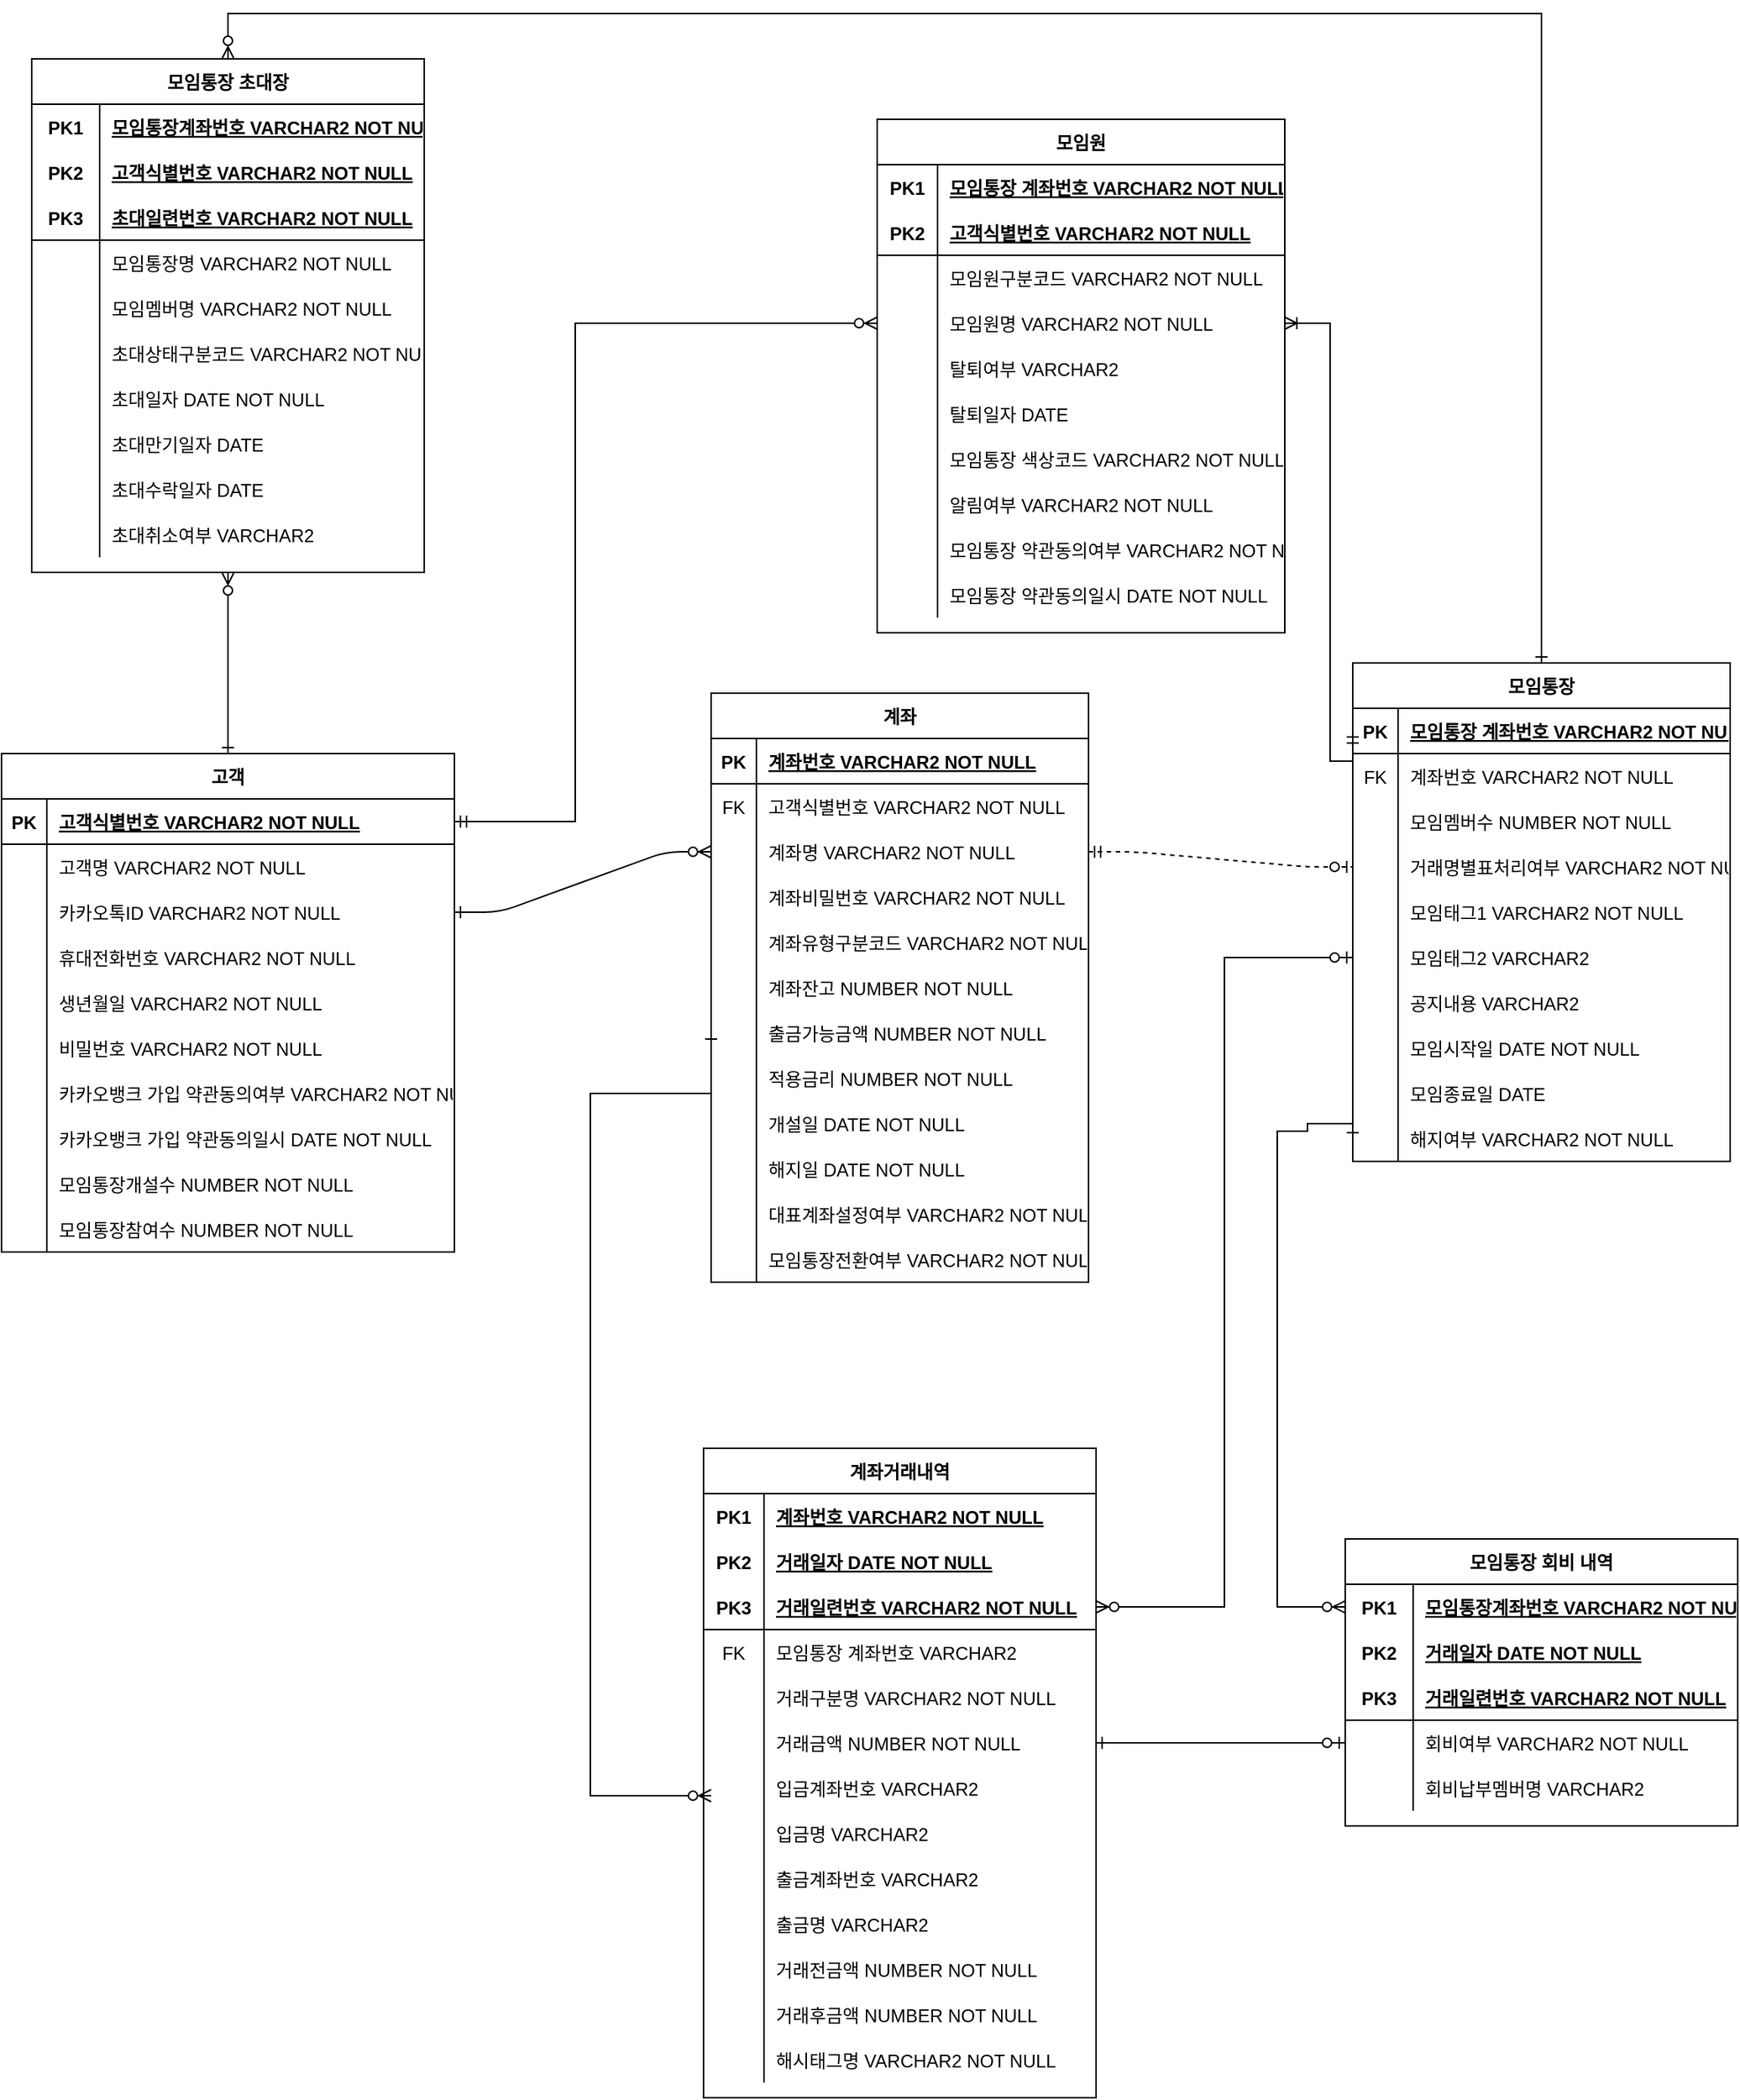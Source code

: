 <mxfile version="14.2.9" type="github">
  <diagram id="R2lEEEUBdFMjLlhIrx00" name="erd">
    <mxGraphModel dx="1021" dy="529" grid="1" gridSize="10" guides="1" tooltips="1" connect="1" arrows="1" fold="1" page="1" pageScale="1" pageWidth="850" pageHeight="1100" math="0" shadow="0" extFonts="Permanent Marker^https://fonts.googleapis.com/css?family=Permanent+Marker">
      <root>
        <mxCell id="0" />
        <mxCell id="1" parent="0" />
        <mxCell id="C-vyLk0tnHw3VtMMgP7b-1" value="" style="edgeStyle=entityRelationEdgeStyle;endArrow=ERzeroToMany;startArrow=ERone;endFill=1;startFill=0;entryX=0;entryY=0.5;entryDx=0;entryDy=0;exitX=1;exitY=0.5;exitDx=0;exitDy=0;" parent="1" source="C-vyLk0tnHw3VtMMgP7b-27" target="C-vyLk0tnHw3VtMMgP7b-9" edge="1">
          <mxGeometry width="100" height="100" relative="1" as="geometry">
            <mxPoint x="530" y="1450" as="sourcePoint" />
            <mxPoint x="740" y="1105" as="targetPoint" />
          </mxGeometry>
        </mxCell>
        <mxCell id="C-vyLk0tnHw3VtMMgP7b-12" value="" style="edgeStyle=entityRelationEdgeStyle;endArrow=ERzeroToOne;startArrow=ERmandOne;endFill=1;startFill=0;exitX=1;exitY=0.5;exitDx=0;exitDy=0;dashed=1;" parent="1" source="C-vyLk0tnHw3VtMMgP7b-9" target="C-vyLk0tnHw3VtMMgP7b-20" edge="1">
          <mxGeometry width="100" height="100" relative="1" as="geometry">
            <mxPoint x="990" y="1135" as="sourcePoint" />
            <mxPoint x="650" y="935" as="targetPoint" />
          </mxGeometry>
        </mxCell>
        <mxCell id="C-vyLk0tnHw3VtMMgP7b-2" value="계좌" style="shape=table;startSize=30;container=1;collapsible=1;childLayout=tableLayout;fixedRows=1;rowLines=0;fontStyle=1;align=center;resizeLast=1;" parent="1" vertex="1">
          <mxGeometry x="730" y="990" width="250" height="390" as="geometry" />
        </mxCell>
        <mxCell id="C-vyLk0tnHw3VtMMgP7b-3" value="" style="shape=partialRectangle;collapsible=0;dropTarget=0;pointerEvents=0;fillColor=none;points=[[0,0.5],[1,0.5]];portConstraint=eastwest;top=0;left=0;right=0;bottom=1;" parent="C-vyLk0tnHw3VtMMgP7b-2" vertex="1">
          <mxGeometry y="30" width="250" height="30" as="geometry" />
        </mxCell>
        <mxCell id="C-vyLk0tnHw3VtMMgP7b-4" value="PK" style="shape=partialRectangle;overflow=hidden;connectable=0;fillColor=none;top=0;left=0;bottom=0;right=0;fontStyle=1;" parent="C-vyLk0tnHw3VtMMgP7b-3" vertex="1">
          <mxGeometry width="30" height="30" as="geometry" />
        </mxCell>
        <mxCell id="C-vyLk0tnHw3VtMMgP7b-5" value="계좌번호 VARCHAR2 NOT NULL " style="shape=partialRectangle;overflow=hidden;connectable=0;fillColor=none;top=0;left=0;bottom=0;right=0;align=left;spacingLeft=6;fontStyle=5;" parent="C-vyLk0tnHw3VtMMgP7b-3" vertex="1">
          <mxGeometry x="30" width="220" height="30" as="geometry" />
        </mxCell>
        <mxCell id="C-vyLk0tnHw3VtMMgP7b-6" value="" style="shape=partialRectangle;collapsible=0;dropTarget=0;pointerEvents=0;fillColor=none;points=[[0,0.5],[1,0.5]];portConstraint=eastwest;top=0;left=0;right=0;bottom=0;" parent="C-vyLk0tnHw3VtMMgP7b-2" vertex="1">
          <mxGeometry y="60" width="250" height="30" as="geometry" />
        </mxCell>
        <mxCell id="C-vyLk0tnHw3VtMMgP7b-7" value="FK" style="shape=partialRectangle;overflow=hidden;connectable=0;fillColor=none;top=0;left=0;bottom=0;right=0;" parent="C-vyLk0tnHw3VtMMgP7b-6" vertex="1">
          <mxGeometry width="30" height="30" as="geometry" />
        </mxCell>
        <mxCell id="C-vyLk0tnHw3VtMMgP7b-8" value="고객식별번호 VARCHAR2 NOT NULL" style="shape=partialRectangle;overflow=hidden;connectable=0;fillColor=none;top=0;left=0;bottom=0;right=0;align=left;spacingLeft=6;" parent="C-vyLk0tnHw3VtMMgP7b-6" vertex="1">
          <mxGeometry x="30" width="220" height="30" as="geometry" />
        </mxCell>
        <mxCell id="C-vyLk0tnHw3VtMMgP7b-9" value="" style="shape=partialRectangle;collapsible=0;dropTarget=0;pointerEvents=0;fillColor=none;points=[[0,0.5],[1,0.5]];portConstraint=eastwest;top=0;left=0;right=0;bottom=0;" parent="C-vyLk0tnHw3VtMMgP7b-2" vertex="1">
          <mxGeometry y="90" width="250" height="30" as="geometry" />
        </mxCell>
        <mxCell id="C-vyLk0tnHw3VtMMgP7b-10" value="" style="shape=partialRectangle;overflow=hidden;connectable=0;fillColor=none;top=0;left=0;bottom=0;right=0;" parent="C-vyLk0tnHw3VtMMgP7b-9" vertex="1">
          <mxGeometry width="30" height="30" as="geometry" />
        </mxCell>
        <mxCell id="C-vyLk0tnHw3VtMMgP7b-11" value="계좌명 VARCHAR2 NOT NULL" style="shape=partialRectangle;overflow=hidden;connectable=0;fillColor=none;top=0;left=0;bottom=0;right=0;align=left;spacingLeft=6;" parent="C-vyLk0tnHw3VtMMgP7b-9" vertex="1">
          <mxGeometry x="30" width="220" height="30" as="geometry" />
        </mxCell>
        <mxCell id="jqLhDBRoBaArQTaySHSf-8" value="" style="shape=partialRectangle;collapsible=0;dropTarget=0;pointerEvents=0;fillColor=none;points=[[0,0.5],[1,0.5]];portConstraint=eastwest;top=0;left=0;right=0;bottom=0;" parent="C-vyLk0tnHw3VtMMgP7b-2" vertex="1">
          <mxGeometry y="120" width="250" height="30" as="geometry" />
        </mxCell>
        <mxCell id="jqLhDBRoBaArQTaySHSf-9" value="" style="shape=partialRectangle;overflow=hidden;connectable=0;fillColor=none;top=0;left=0;bottom=0;right=0;" parent="jqLhDBRoBaArQTaySHSf-8" vertex="1">
          <mxGeometry width="30" height="30" as="geometry" />
        </mxCell>
        <mxCell id="jqLhDBRoBaArQTaySHSf-10" value="계좌비밀번호 VARCHAR2 NOT NULL" style="shape=partialRectangle;overflow=hidden;connectable=0;fillColor=none;top=0;left=0;bottom=0;right=0;align=left;spacingLeft=6;" parent="jqLhDBRoBaArQTaySHSf-8" vertex="1">
          <mxGeometry x="30" width="220" height="30" as="geometry" />
        </mxCell>
        <mxCell id="jqLhDBRoBaArQTaySHSf-11" value="" style="shape=partialRectangle;collapsible=0;dropTarget=0;pointerEvents=0;fillColor=none;points=[[0,0.5],[1,0.5]];portConstraint=eastwest;top=0;left=0;right=0;bottom=0;" parent="C-vyLk0tnHw3VtMMgP7b-2" vertex="1">
          <mxGeometry y="150" width="250" height="30" as="geometry" />
        </mxCell>
        <mxCell id="jqLhDBRoBaArQTaySHSf-12" value="" style="shape=partialRectangle;overflow=hidden;connectable=0;fillColor=none;top=0;left=0;bottom=0;right=0;" parent="jqLhDBRoBaArQTaySHSf-11" vertex="1">
          <mxGeometry width="30" height="30" as="geometry" />
        </mxCell>
        <mxCell id="jqLhDBRoBaArQTaySHSf-13" value="계좌유형구분코드 VARCHAR2 NOT NULL" style="shape=partialRectangle;overflow=hidden;connectable=0;fillColor=none;top=0;left=0;bottom=0;right=0;align=left;spacingLeft=6;" parent="jqLhDBRoBaArQTaySHSf-11" vertex="1">
          <mxGeometry x="30" width="220" height="30" as="geometry" />
        </mxCell>
        <mxCell id="jqLhDBRoBaArQTaySHSf-14" value="" style="shape=partialRectangle;collapsible=0;dropTarget=0;pointerEvents=0;fillColor=none;points=[[0,0.5],[1,0.5]];portConstraint=eastwest;top=0;left=0;right=0;bottom=0;" parent="C-vyLk0tnHw3VtMMgP7b-2" vertex="1">
          <mxGeometry y="180" width="250" height="30" as="geometry" />
        </mxCell>
        <mxCell id="jqLhDBRoBaArQTaySHSf-15" value="" style="shape=partialRectangle;overflow=hidden;connectable=0;fillColor=none;top=0;left=0;bottom=0;right=0;" parent="jqLhDBRoBaArQTaySHSf-14" vertex="1">
          <mxGeometry width="30" height="30" as="geometry" />
        </mxCell>
        <mxCell id="jqLhDBRoBaArQTaySHSf-16" value="계좌잔고 NUMBER NOT NULL" style="shape=partialRectangle;overflow=hidden;connectable=0;fillColor=none;top=0;left=0;bottom=0;right=0;align=left;spacingLeft=6;" parent="jqLhDBRoBaArQTaySHSf-14" vertex="1">
          <mxGeometry x="30" width="220" height="30" as="geometry" />
        </mxCell>
        <mxCell id="jqLhDBRoBaArQTaySHSf-17" value="" style="shape=partialRectangle;collapsible=0;dropTarget=0;pointerEvents=0;fillColor=none;points=[[0,0.5],[1,0.5]];portConstraint=eastwest;top=0;left=0;right=0;bottom=0;" parent="C-vyLk0tnHw3VtMMgP7b-2" vertex="1">
          <mxGeometry y="210" width="250" height="30" as="geometry" />
        </mxCell>
        <mxCell id="jqLhDBRoBaArQTaySHSf-18" value="" style="shape=partialRectangle;overflow=hidden;connectable=0;fillColor=none;top=0;left=0;bottom=0;right=0;" parent="jqLhDBRoBaArQTaySHSf-17" vertex="1">
          <mxGeometry width="30" height="30" as="geometry" />
        </mxCell>
        <mxCell id="jqLhDBRoBaArQTaySHSf-19" value="출금가능금액 NUMBER NOT NULL" style="shape=partialRectangle;overflow=hidden;connectable=0;fillColor=none;top=0;left=0;bottom=0;right=0;align=left;spacingLeft=6;" parent="jqLhDBRoBaArQTaySHSf-17" vertex="1">
          <mxGeometry x="30" width="220" height="30" as="geometry" />
        </mxCell>
        <mxCell id="jqLhDBRoBaArQTaySHSf-20" value="" style="shape=partialRectangle;collapsible=0;dropTarget=0;pointerEvents=0;fillColor=none;points=[[0,0.5],[1,0.5]];portConstraint=eastwest;top=0;left=0;right=0;bottom=0;" parent="C-vyLk0tnHw3VtMMgP7b-2" vertex="1">
          <mxGeometry y="240" width="250" height="30" as="geometry" />
        </mxCell>
        <mxCell id="jqLhDBRoBaArQTaySHSf-21" value="" style="shape=partialRectangle;overflow=hidden;connectable=0;fillColor=none;top=0;left=0;bottom=0;right=0;" parent="jqLhDBRoBaArQTaySHSf-20" vertex="1">
          <mxGeometry width="30" height="30" as="geometry" />
        </mxCell>
        <mxCell id="jqLhDBRoBaArQTaySHSf-22" value="적용금리 NUMBER NOT NULL" style="shape=partialRectangle;overflow=hidden;connectable=0;fillColor=none;top=0;left=0;bottom=0;right=0;align=left;spacingLeft=6;" parent="jqLhDBRoBaArQTaySHSf-20" vertex="1">
          <mxGeometry x="30" width="220" height="30" as="geometry" />
        </mxCell>
        <mxCell id="jqLhDBRoBaArQTaySHSf-23" value="" style="shape=partialRectangle;collapsible=0;dropTarget=0;pointerEvents=0;fillColor=none;points=[[0,0.5],[1,0.5]];portConstraint=eastwest;top=0;left=0;right=0;bottom=0;" parent="C-vyLk0tnHw3VtMMgP7b-2" vertex="1">
          <mxGeometry y="270" width="250" height="30" as="geometry" />
        </mxCell>
        <mxCell id="jqLhDBRoBaArQTaySHSf-24" value="" style="shape=partialRectangle;overflow=hidden;connectable=0;fillColor=none;top=0;left=0;bottom=0;right=0;" parent="jqLhDBRoBaArQTaySHSf-23" vertex="1">
          <mxGeometry width="30" height="30" as="geometry" />
        </mxCell>
        <mxCell id="jqLhDBRoBaArQTaySHSf-25" value="개설일 DATE NOT NULL" style="shape=partialRectangle;overflow=hidden;connectable=0;fillColor=none;top=0;left=0;bottom=0;right=0;align=left;spacingLeft=6;" parent="jqLhDBRoBaArQTaySHSf-23" vertex="1">
          <mxGeometry x="30" width="220" height="30" as="geometry" />
        </mxCell>
        <mxCell id="jqLhDBRoBaArQTaySHSf-29" value="" style="shape=partialRectangle;collapsible=0;dropTarget=0;pointerEvents=0;fillColor=none;points=[[0,0.5],[1,0.5]];portConstraint=eastwest;top=0;left=0;right=0;bottom=0;" parent="C-vyLk0tnHw3VtMMgP7b-2" vertex="1">
          <mxGeometry y="300" width="250" height="30" as="geometry" />
        </mxCell>
        <mxCell id="jqLhDBRoBaArQTaySHSf-30" value="" style="shape=partialRectangle;overflow=hidden;connectable=0;fillColor=none;top=0;left=0;bottom=0;right=0;" parent="jqLhDBRoBaArQTaySHSf-29" vertex="1">
          <mxGeometry width="30" height="30" as="geometry" />
        </mxCell>
        <mxCell id="jqLhDBRoBaArQTaySHSf-31" value="해지일 DATE NOT NULL" style="shape=partialRectangle;overflow=hidden;connectable=0;fillColor=none;top=0;left=0;bottom=0;right=0;align=left;spacingLeft=6;" parent="jqLhDBRoBaArQTaySHSf-29" vertex="1">
          <mxGeometry x="30" width="220" height="30" as="geometry" />
        </mxCell>
        <mxCell id="jqLhDBRoBaArQTaySHSf-32" value="" style="shape=partialRectangle;collapsible=0;dropTarget=0;pointerEvents=0;fillColor=none;points=[[0,0.5],[1,0.5]];portConstraint=eastwest;top=0;left=0;right=0;bottom=0;" parent="C-vyLk0tnHw3VtMMgP7b-2" vertex="1">
          <mxGeometry y="330" width="250" height="30" as="geometry" />
        </mxCell>
        <mxCell id="jqLhDBRoBaArQTaySHSf-33" value="" style="shape=partialRectangle;overflow=hidden;connectable=0;fillColor=none;top=0;left=0;bottom=0;right=0;" parent="jqLhDBRoBaArQTaySHSf-32" vertex="1">
          <mxGeometry width="30" height="30" as="geometry" />
        </mxCell>
        <mxCell id="jqLhDBRoBaArQTaySHSf-34" value="대표계좌설정여부 VARCHAR2 NOT NULL" style="shape=partialRectangle;overflow=hidden;connectable=0;fillColor=none;top=0;left=0;bottom=0;right=0;align=left;spacingLeft=6;" parent="jqLhDBRoBaArQTaySHSf-32" vertex="1">
          <mxGeometry x="30" width="220" height="30" as="geometry" />
        </mxCell>
        <mxCell id="jqLhDBRoBaArQTaySHSf-26" value="" style="shape=partialRectangle;collapsible=0;dropTarget=0;pointerEvents=0;fillColor=none;points=[[0,0.5],[1,0.5]];portConstraint=eastwest;top=0;left=0;right=0;bottom=0;" parent="C-vyLk0tnHw3VtMMgP7b-2" vertex="1">
          <mxGeometry y="360" width="250" height="30" as="geometry" />
        </mxCell>
        <mxCell id="jqLhDBRoBaArQTaySHSf-27" value="" style="shape=partialRectangle;overflow=hidden;connectable=0;fillColor=none;top=0;left=0;bottom=0;right=0;" parent="jqLhDBRoBaArQTaySHSf-26" vertex="1">
          <mxGeometry width="30" height="30" as="geometry" />
        </mxCell>
        <mxCell id="jqLhDBRoBaArQTaySHSf-28" value="모임통장전환여부 VARCHAR2 NOT NULL" style="shape=partialRectangle;overflow=hidden;connectable=0;fillColor=none;top=0;left=0;bottom=0;right=0;align=left;spacingLeft=6;" parent="jqLhDBRoBaArQTaySHSf-26" vertex="1">
          <mxGeometry x="30" width="220" height="30" as="geometry" />
        </mxCell>
        <mxCell id="C-vyLk0tnHw3VtMMgP7b-13" value="모임통장" style="shape=table;startSize=30;container=1;collapsible=1;childLayout=tableLayout;fixedRows=1;rowLines=0;fontStyle=1;align=center;resizeLast=1;" parent="1" vertex="1">
          <mxGeometry x="1155" y="970" width="250" height="330" as="geometry" />
        </mxCell>
        <mxCell id="C-vyLk0tnHw3VtMMgP7b-14" value="" style="shape=partialRectangle;collapsible=0;dropTarget=0;pointerEvents=0;fillColor=none;points=[[0,0.5],[1,0.5]];portConstraint=eastwest;top=0;left=0;right=0;bottom=1;" parent="C-vyLk0tnHw3VtMMgP7b-13" vertex="1">
          <mxGeometry y="30" width="250" height="30" as="geometry" />
        </mxCell>
        <mxCell id="C-vyLk0tnHw3VtMMgP7b-15" value="PK" style="shape=partialRectangle;overflow=hidden;connectable=0;fillColor=none;top=0;left=0;bottom=0;right=0;fontStyle=1;" parent="C-vyLk0tnHw3VtMMgP7b-14" vertex="1">
          <mxGeometry width="30" height="30" as="geometry" />
        </mxCell>
        <mxCell id="C-vyLk0tnHw3VtMMgP7b-16" value="모임통장 계좌번호 VARCHAR2 NOT NULL " style="shape=partialRectangle;overflow=hidden;connectable=0;fillColor=none;top=0;left=0;bottom=0;right=0;align=left;spacingLeft=6;fontStyle=5;" parent="C-vyLk0tnHw3VtMMgP7b-14" vertex="1">
          <mxGeometry x="30" width="220" height="30" as="geometry" />
        </mxCell>
        <mxCell id="C-vyLk0tnHw3VtMMgP7b-17" value="" style="shape=partialRectangle;collapsible=0;dropTarget=0;pointerEvents=0;fillColor=none;points=[[0,0.5],[1,0.5]];portConstraint=eastwest;top=0;left=0;right=0;bottom=0;" parent="C-vyLk0tnHw3VtMMgP7b-13" vertex="1">
          <mxGeometry y="60" width="250" height="30" as="geometry" />
        </mxCell>
        <mxCell id="C-vyLk0tnHw3VtMMgP7b-18" value="FK" style="shape=partialRectangle;overflow=hidden;connectable=0;fillColor=none;top=0;left=0;bottom=0;right=0;" parent="C-vyLk0tnHw3VtMMgP7b-17" vertex="1">
          <mxGeometry width="30" height="30" as="geometry" />
        </mxCell>
        <mxCell id="C-vyLk0tnHw3VtMMgP7b-19" value="계좌번호 VARCHAR2 NOT NULL" style="shape=partialRectangle;overflow=hidden;connectable=0;fillColor=none;top=0;left=0;bottom=0;right=0;align=left;spacingLeft=6;" parent="C-vyLk0tnHw3VtMMgP7b-17" vertex="1">
          <mxGeometry x="30" width="220" height="30" as="geometry" />
        </mxCell>
        <mxCell id="4kZ1tZv2CZHf45DVoTQw-39" value="" style="shape=partialRectangle;collapsible=0;dropTarget=0;pointerEvents=0;fillColor=none;points=[[0,0.5],[1,0.5]];portConstraint=eastwest;top=0;left=0;right=0;bottom=0;" parent="C-vyLk0tnHw3VtMMgP7b-13" vertex="1">
          <mxGeometry y="90" width="250" height="30" as="geometry" />
        </mxCell>
        <mxCell id="4kZ1tZv2CZHf45DVoTQw-40" value="" style="shape=partialRectangle;overflow=hidden;connectable=0;fillColor=none;top=0;left=0;bottom=0;right=0;" parent="4kZ1tZv2CZHf45DVoTQw-39" vertex="1">
          <mxGeometry width="30" height="30" as="geometry" />
        </mxCell>
        <mxCell id="4kZ1tZv2CZHf45DVoTQw-41" value="모임멤버수 NUMBER NOT NULL" style="shape=partialRectangle;overflow=hidden;connectable=0;fillColor=none;top=0;left=0;bottom=0;right=0;align=left;spacingLeft=6;" parent="4kZ1tZv2CZHf45DVoTQw-39" vertex="1">
          <mxGeometry x="30" width="220" height="30" as="geometry" />
        </mxCell>
        <mxCell id="C-vyLk0tnHw3VtMMgP7b-20" value="" style="shape=partialRectangle;collapsible=0;dropTarget=0;pointerEvents=0;fillColor=none;points=[[0,0.5],[1,0.5]];portConstraint=eastwest;top=0;left=0;right=0;bottom=0;" parent="C-vyLk0tnHw3VtMMgP7b-13" vertex="1">
          <mxGeometry y="120" width="250" height="30" as="geometry" />
        </mxCell>
        <mxCell id="C-vyLk0tnHw3VtMMgP7b-21" value="" style="shape=partialRectangle;overflow=hidden;connectable=0;fillColor=none;top=0;left=0;bottom=0;right=0;" parent="C-vyLk0tnHw3VtMMgP7b-20" vertex="1">
          <mxGeometry width="30" height="30" as="geometry" />
        </mxCell>
        <mxCell id="C-vyLk0tnHw3VtMMgP7b-22" value="거래명별표처리여부 VARCHAR2 NOT NULL" style="shape=partialRectangle;overflow=hidden;connectable=0;fillColor=none;top=0;left=0;bottom=0;right=0;align=left;spacingLeft=6;" parent="C-vyLk0tnHw3VtMMgP7b-20" vertex="1">
          <mxGeometry x="30" width="220" height="30" as="geometry" />
        </mxCell>
        <mxCell id="jqLhDBRoBaArQTaySHSf-35" value="" style="shape=partialRectangle;collapsible=0;dropTarget=0;pointerEvents=0;fillColor=none;points=[[0,0.5],[1,0.5]];portConstraint=eastwest;top=0;left=0;right=0;bottom=0;" parent="C-vyLk0tnHw3VtMMgP7b-13" vertex="1">
          <mxGeometry y="150" width="250" height="30" as="geometry" />
        </mxCell>
        <mxCell id="jqLhDBRoBaArQTaySHSf-36" value="" style="shape=partialRectangle;overflow=hidden;connectable=0;fillColor=none;top=0;left=0;bottom=0;right=0;" parent="jqLhDBRoBaArQTaySHSf-35" vertex="1">
          <mxGeometry width="30" height="30" as="geometry" />
        </mxCell>
        <mxCell id="jqLhDBRoBaArQTaySHSf-37" value="모임태그1 VARCHAR2 NOT NULL" style="shape=partialRectangle;overflow=hidden;connectable=0;fillColor=none;top=0;left=0;bottom=0;right=0;align=left;spacingLeft=6;" parent="jqLhDBRoBaArQTaySHSf-35" vertex="1">
          <mxGeometry x="30" width="220" height="30" as="geometry" />
        </mxCell>
        <mxCell id="jqLhDBRoBaArQTaySHSf-38" value="" style="shape=partialRectangle;collapsible=0;dropTarget=0;pointerEvents=0;fillColor=none;points=[[0,0.5],[1,0.5]];portConstraint=eastwest;top=0;left=0;right=0;bottom=0;" parent="C-vyLk0tnHw3VtMMgP7b-13" vertex="1">
          <mxGeometry y="180" width="250" height="30" as="geometry" />
        </mxCell>
        <mxCell id="jqLhDBRoBaArQTaySHSf-39" value="" style="shape=partialRectangle;overflow=hidden;connectable=0;fillColor=none;top=0;left=0;bottom=0;right=0;" parent="jqLhDBRoBaArQTaySHSf-38" vertex="1">
          <mxGeometry width="30" height="30" as="geometry" />
        </mxCell>
        <mxCell id="jqLhDBRoBaArQTaySHSf-40" value="모임태그2 VARCHAR2 " style="shape=partialRectangle;overflow=hidden;connectable=0;fillColor=none;top=0;left=0;bottom=0;right=0;align=left;spacingLeft=6;" parent="jqLhDBRoBaArQTaySHSf-38" vertex="1">
          <mxGeometry x="30" width="220" height="30" as="geometry" />
        </mxCell>
        <mxCell id="jqLhDBRoBaArQTaySHSf-44" value="" style="shape=partialRectangle;collapsible=0;dropTarget=0;pointerEvents=0;fillColor=none;points=[[0,0.5],[1,0.5]];portConstraint=eastwest;top=0;left=0;right=0;bottom=0;" parent="C-vyLk0tnHw3VtMMgP7b-13" vertex="1">
          <mxGeometry y="210" width="250" height="30" as="geometry" />
        </mxCell>
        <mxCell id="jqLhDBRoBaArQTaySHSf-45" value="" style="shape=partialRectangle;overflow=hidden;connectable=0;fillColor=none;top=0;left=0;bottom=0;right=0;" parent="jqLhDBRoBaArQTaySHSf-44" vertex="1">
          <mxGeometry width="30" height="30" as="geometry" />
        </mxCell>
        <mxCell id="jqLhDBRoBaArQTaySHSf-46" value="공지내용 VARCHAR2 " style="shape=partialRectangle;overflow=hidden;connectable=0;fillColor=none;top=0;left=0;bottom=0;right=0;align=left;spacingLeft=6;" parent="jqLhDBRoBaArQTaySHSf-44" vertex="1">
          <mxGeometry x="30" width="220" height="30" as="geometry" />
        </mxCell>
        <mxCell id="jqLhDBRoBaArQTaySHSf-47" value="" style="shape=partialRectangle;collapsible=0;dropTarget=0;pointerEvents=0;fillColor=none;points=[[0,0.5],[1,0.5]];portConstraint=eastwest;top=0;left=0;right=0;bottom=0;" parent="C-vyLk0tnHw3VtMMgP7b-13" vertex="1">
          <mxGeometry y="240" width="250" height="30" as="geometry" />
        </mxCell>
        <mxCell id="jqLhDBRoBaArQTaySHSf-48" value="" style="shape=partialRectangle;overflow=hidden;connectable=0;fillColor=none;top=0;left=0;bottom=0;right=0;" parent="jqLhDBRoBaArQTaySHSf-47" vertex="1">
          <mxGeometry width="30" height="30" as="geometry" />
        </mxCell>
        <mxCell id="jqLhDBRoBaArQTaySHSf-49" value="모임시작일 DATE NOT NULL" style="shape=partialRectangle;overflow=hidden;connectable=0;fillColor=none;top=0;left=0;bottom=0;right=0;align=left;spacingLeft=6;" parent="jqLhDBRoBaArQTaySHSf-47" vertex="1">
          <mxGeometry x="30" width="220" height="30" as="geometry" />
        </mxCell>
        <mxCell id="jqLhDBRoBaArQTaySHSf-50" value="" style="shape=partialRectangle;collapsible=0;dropTarget=0;pointerEvents=0;fillColor=none;points=[[0,0.5],[1,0.5]];portConstraint=eastwest;top=0;left=0;right=0;bottom=0;" parent="C-vyLk0tnHw3VtMMgP7b-13" vertex="1">
          <mxGeometry y="270" width="250" height="30" as="geometry" />
        </mxCell>
        <mxCell id="jqLhDBRoBaArQTaySHSf-51" value="" style="shape=partialRectangle;overflow=hidden;connectable=0;fillColor=none;top=0;left=0;bottom=0;right=0;" parent="jqLhDBRoBaArQTaySHSf-50" vertex="1">
          <mxGeometry width="30" height="30" as="geometry" />
        </mxCell>
        <mxCell id="jqLhDBRoBaArQTaySHSf-52" value="모임종료일 DATE " style="shape=partialRectangle;overflow=hidden;connectable=0;fillColor=none;top=0;left=0;bottom=0;right=0;align=left;spacingLeft=6;" parent="jqLhDBRoBaArQTaySHSf-50" vertex="1">
          <mxGeometry x="30" width="220" height="30" as="geometry" />
        </mxCell>
        <mxCell id="jqLhDBRoBaArQTaySHSf-53" value="" style="shape=partialRectangle;collapsible=0;dropTarget=0;pointerEvents=0;fillColor=none;points=[[0,0.5],[1,0.5]];portConstraint=eastwest;top=0;left=0;right=0;bottom=0;" parent="C-vyLk0tnHw3VtMMgP7b-13" vertex="1">
          <mxGeometry y="300" width="250" height="30" as="geometry" />
        </mxCell>
        <mxCell id="jqLhDBRoBaArQTaySHSf-54" value="" style="shape=partialRectangle;overflow=hidden;connectable=0;fillColor=none;top=0;left=0;bottom=0;right=0;" parent="jqLhDBRoBaArQTaySHSf-53" vertex="1">
          <mxGeometry width="30" height="30" as="geometry" />
        </mxCell>
        <mxCell id="jqLhDBRoBaArQTaySHSf-55" value="해지여부 VARCHAR2 NOT NULL" style="shape=partialRectangle;overflow=hidden;connectable=0;fillColor=none;top=0;left=0;bottom=0;right=0;align=left;spacingLeft=6;" parent="jqLhDBRoBaArQTaySHSf-53" vertex="1">
          <mxGeometry x="30" width="220" height="30" as="geometry" />
        </mxCell>
        <mxCell id="C-vyLk0tnHw3VtMMgP7b-23" value="고객" style="shape=table;startSize=30;container=1;collapsible=1;childLayout=tableLayout;fixedRows=1;rowLines=0;fontStyle=1;align=center;resizeLast=1;" parent="1" vertex="1">
          <mxGeometry x="260" y="1030" width="300" height="330" as="geometry" />
        </mxCell>
        <mxCell id="C-vyLk0tnHw3VtMMgP7b-24" value="" style="shape=partialRectangle;collapsible=0;dropTarget=0;pointerEvents=0;fillColor=none;points=[[0,0.5],[1,0.5]];portConstraint=eastwest;top=0;left=0;right=0;bottom=1;" parent="C-vyLk0tnHw3VtMMgP7b-23" vertex="1">
          <mxGeometry y="30" width="300" height="30" as="geometry" />
        </mxCell>
        <mxCell id="C-vyLk0tnHw3VtMMgP7b-25" value="PK" style="shape=partialRectangle;overflow=hidden;connectable=0;fillColor=none;top=0;left=0;bottom=0;right=0;fontStyle=1;" parent="C-vyLk0tnHw3VtMMgP7b-24" vertex="1">
          <mxGeometry width="30" height="30" as="geometry" />
        </mxCell>
        <mxCell id="C-vyLk0tnHw3VtMMgP7b-26" value="고객식별번호 VARCHAR2 NOT NULL " style="shape=partialRectangle;overflow=hidden;connectable=0;fillColor=none;top=0;left=0;bottom=0;right=0;align=left;spacingLeft=6;fontStyle=5;" parent="C-vyLk0tnHw3VtMMgP7b-24" vertex="1">
          <mxGeometry x="30" width="270" height="30" as="geometry" />
        </mxCell>
        <mxCell id="jqLhDBRoBaArQTaySHSf-41" value="" style="shape=partialRectangle;collapsible=0;dropTarget=0;pointerEvents=0;fillColor=none;points=[[0,0.5],[1,0.5]];portConstraint=eastwest;top=0;left=0;right=0;bottom=0;" parent="C-vyLk0tnHw3VtMMgP7b-23" vertex="1">
          <mxGeometry y="60" width="300" height="30" as="geometry" />
        </mxCell>
        <mxCell id="jqLhDBRoBaArQTaySHSf-42" value="" style="shape=partialRectangle;overflow=hidden;connectable=0;fillColor=none;top=0;left=0;bottom=0;right=0;" parent="jqLhDBRoBaArQTaySHSf-41" vertex="1">
          <mxGeometry width="30" height="30" as="geometry" />
        </mxCell>
        <mxCell id="jqLhDBRoBaArQTaySHSf-43" value="고객명 VARCHAR2 NOT NULL" style="shape=partialRectangle;overflow=hidden;connectable=0;fillColor=none;top=0;left=0;bottom=0;right=0;align=left;spacingLeft=6;" parent="jqLhDBRoBaArQTaySHSf-41" vertex="1">
          <mxGeometry x="30" width="270" height="30" as="geometry" />
        </mxCell>
        <mxCell id="C-vyLk0tnHw3VtMMgP7b-27" value="" style="shape=partialRectangle;collapsible=0;dropTarget=0;pointerEvents=0;fillColor=none;points=[[0,0.5],[1,0.5]];portConstraint=eastwest;top=0;left=0;right=0;bottom=0;" parent="C-vyLk0tnHw3VtMMgP7b-23" vertex="1">
          <mxGeometry y="90" width="300" height="30" as="geometry" />
        </mxCell>
        <mxCell id="C-vyLk0tnHw3VtMMgP7b-28" value="" style="shape=partialRectangle;overflow=hidden;connectable=0;fillColor=none;top=0;left=0;bottom=0;right=0;" parent="C-vyLk0tnHw3VtMMgP7b-27" vertex="1">
          <mxGeometry width="30" height="30" as="geometry" />
        </mxCell>
        <mxCell id="C-vyLk0tnHw3VtMMgP7b-29" value="카카오톡ID VARCHAR2 NOT NULL" style="shape=partialRectangle;overflow=hidden;connectable=0;fillColor=none;top=0;left=0;bottom=0;right=0;align=left;spacingLeft=6;" parent="C-vyLk0tnHw3VtMMgP7b-27" vertex="1">
          <mxGeometry x="30" width="270" height="30" as="geometry" />
        </mxCell>
        <mxCell id="jqLhDBRoBaArQTaySHSf-2" value="" style="shape=partialRectangle;collapsible=0;dropTarget=0;pointerEvents=0;fillColor=none;points=[[0,0.5],[1,0.5]];portConstraint=eastwest;top=0;left=0;right=0;bottom=0;" parent="C-vyLk0tnHw3VtMMgP7b-23" vertex="1">
          <mxGeometry y="120" width="300" height="30" as="geometry" />
        </mxCell>
        <mxCell id="jqLhDBRoBaArQTaySHSf-3" value="" style="shape=partialRectangle;overflow=hidden;connectable=0;fillColor=none;top=0;left=0;bottom=0;right=0;" parent="jqLhDBRoBaArQTaySHSf-2" vertex="1">
          <mxGeometry width="30" height="30" as="geometry" />
        </mxCell>
        <mxCell id="jqLhDBRoBaArQTaySHSf-4" value="휴대전화번호 VARCHAR2 NOT NULL" style="shape=partialRectangle;overflow=hidden;connectable=0;fillColor=none;top=0;left=0;bottom=0;right=0;align=left;spacingLeft=6;" parent="jqLhDBRoBaArQTaySHSf-2" vertex="1">
          <mxGeometry x="30" width="270" height="30" as="geometry" />
        </mxCell>
        <mxCell id="JUvRynKW4Gv56LDaJkqJ-4" value="" style="shape=partialRectangle;collapsible=0;dropTarget=0;pointerEvents=0;fillColor=none;points=[[0,0.5],[1,0.5]];portConstraint=eastwest;top=0;left=0;right=0;bottom=0;" parent="C-vyLk0tnHw3VtMMgP7b-23" vertex="1">
          <mxGeometry y="150" width="300" height="30" as="geometry" />
        </mxCell>
        <mxCell id="JUvRynKW4Gv56LDaJkqJ-5" value="" style="shape=partialRectangle;overflow=hidden;connectable=0;fillColor=none;top=0;left=0;bottom=0;right=0;" parent="JUvRynKW4Gv56LDaJkqJ-4" vertex="1">
          <mxGeometry width="30" height="30" as="geometry" />
        </mxCell>
        <mxCell id="JUvRynKW4Gv56LDaJkqJ-6" value="생년월일 VARCHAR2 NOT NULL" style="shape=partialRectangle;overflow=hidden;connectable=0;fillColor=none;top=0;left=0;bottom=0;right=0;align=left;spacingLeft=6;" parent="JUvRynKW4Gv56LDaJkqJ-4" vertex="1">
          <mxGeometry x="30" width="270" height="30" as="geometry" />
        </mxCell>
        <mxCell id="jqLhDBRoBaArQTaySHSf-5" value="" style="shape=partialRectangle;collapsible=0;dropTarget=0;pointerEvents=0;fillColor=none;points=[[0,0.5],[1,0.5]];portConstraint=eastwest;top=0;left=0;right=0;bottom=0;" parent="C-vyLk0tnHw3VtMMgP7b-23" vertex="1">
          <mxGeometry y="180" width="300" height="30" as="geometry" />
        </mxCell>
        <mxCell id="jqLhDBRoBaArQTaySHSf-6" value="" style="shape=partialRectangle;overflow=hidden;connectable=0;fillColor=none;top=0;left=0;bottom=0;right=0;" parent="jqLhDBRoBaArQTaySHSf-5" vertex="1">
          <mxGeometry width="30" height="30" as="geometry" />
        </mxCell>
        <mxCell id="jqLhDBRoBaArQTaySHSf-7" value="비밀번호 VARCHAR2 NOT NULL" style="shape=partialRectangle;overflow=hidden;connectable=0;fillColor=none;top=0;left=0;bottom=0;right=0;align=left;spacingLeft=6;" parent="jqLhDBRoBaArQTaySHSf-5" vertex="1">
          <mxGeometry x="30" width="270" height="30" as="geometry" />
        </mxCell>
        <mxCell id="OfZ1srBihN4PGDI9Twkp-2" value="" style="shape=partialRectangle;collapsible=0;dropTarget=0;pointerEvents=0;fillColor=none;points=[[0,0.5],[1,0.5]];portConstraint=eastwest;top=0;left=0;right=0;bottom=0;" parent="C-vyLk0tnHw3VtMMgP7b-23" vertex="1">
          <mxGeometry y="210" width="300" height="30" as="geometry" />
        </mxCell>
        <mxCell id="OfZ1srBihN4PGDI9Twkp-3" value="" style="shape=partialRectangle;overflow=hidden;connectable=0;fillColor=none;top=0;left=0;bottom=0;right=0;" parent="OfZ1srBihN4PGDI9Twkp-2" vertex="1">
          <mxGeometry width="30" height="30" as="geometry" />
        </mxCell>
        <mxCell id="OfZ1srBihN4PGDI9Twkp-4" value="카카오뱅크 가입 약관동의여부 VARCHAR2 NOT NULL" style="shape=partialRectangle;overflow=hidden;connectable=0;fillColor=none;top=0;left=0;bottom=0;right=0;align=left;spacingLeft=6;" parent="OfZ1srBihN4PGDI9Twkp-2" vertex="1">
          <mxGeometry x="30" width="270" height="30" as="geometry" />
        </mxCell>
        <mxCell id="OfZ1srBihN4PGDI9Twkp-18" value="" style="shape=partialRectangle;collapsible=0;dropTarget=0;pointerEvents=0;fillColor=none;points=[[0,0.5],[1,0.5]];portConstraint=eastwest;top=0;left=0;right=0;bottom=0;" parent="C-vyLk0tnHw3VtMMgP7b-23" vertex="1">
          <mxGeometry y="240" width="300" height="30" as="geometry" />
        </mxCell>
        <mxCell id="OfZ1srBihN4PGDI9Twkp-19" value="" style="shape=partialRectangle;overflow=hidden;connectable=0;fillColor=none;top=0;left=0;bottom=0;right=0;" parent="OfZ1srBihN4PGDI9Twkp-18" vertex="1">
          <mxGeometry width="30" height="30" as="geometry" />
        </mxCell>
        <mxCell id="OfZ1srBihN4PGDI9Twkp-20" value="카카오뱅크 가입 약관동의일시 DATE NOT NULL" style="shape=partialRectangle;overflow=hidden;connectable=0;fillColor=none;top=0;left=0;bottom=0;right=0;align=left;spacingLeft=6;" parent="OfZ1srBihN4PGDI9Twkp-18" vertex="1">
          <mxGeometry x="30" width="270" height="30" as="geometry" />
        </mxCell>
        <mxCell id="4kZ1tZv2CZHf45DVoTQw-30" value="" style="shape=partialRectangle;collapsible=0;dropTarget=0;pointerEvents=0;fillColor=none;points=[[0,0.5],[1,0.5]];portConstraint=eastwest;top=0;left=0;right=0;bottom=0;" parent="C-vyLk0tnHw3VtMMgP7b-23" vertex="1">
          <mxGeometry y="270" width="300" height="30" as="geometry" />
        </mxCell>
        <mxCell id="4kZ1tZv2CZHf45DVoTQw-31" value="" style="shape=partialRectangle;overflow=hidden;connectable=0;fillColor=none;top=0;left=0;bottom=0;right=0;" parent="4kZ1tZv2CZHf45DVoTQw-30" vertex="1">
          <mxGeometry width="30" height="30" as="geometry" />
        </mxCell>
        <mxCell id="4kZ1tZv2CZHf45DVoTQw-32" value="모임통장개설수 NUMBER NOT NULL" style="shape=partialRectangle;overflow=hidden;connectable=0;fillColor=none;top=0;left=0;bottom=0;right=0;align=left;spacingLeft=6;" parent="4kZ1tZv2CZHf45DVoTQw-30" vertex="1">
          <mxGeometry x="30" width="270" height="30" as="geometry" />
        </mxCell>
        <mxCell id="4kZ1tZv2CZHf45DVoTQw-33" value="" style="shape=partialRectangle;collapsible=0;dropTarget=0;pointerEvents=0;fillColor=none;points=[[0,0.5],[1,0.5]];portConstraint=eastwest;top=0;left=0;right=0;bottom=0;" parent="C-vyLk0tnHw3VtMMgP7b-23" vertex="1">
          <mxGeometry y="300" width="300" height="30" as="geometry" />
        </mxCell>
        <mxCell id="4kZ1tZv2CZHf45DVoTQw-34" value="" style="shape=partialRectangle;overflow=hidden;connectable=0;fillColor=none;top=0;left=0;bottom=0;right=0;" parent="4kZ1tZv2CZHf45DVoTQw-33" vertex="1">
          <mxGeometry width="30" height="30" as="geometry" />
        </mxCell>
        <mxCell id="4kZ1tZv2CZHf45DVoTQw-35" value="모임통장참여수 NUMBER NOT NULL" style="shape=partialRectangle;overflow=hidden;connectable=0;fillColor=none;top=0;left=0;bottom=0;right=0;align=left;spacingLeft=6;" parent="4kZ1tZv2CZHf45DVoTQw-33" vertex="1">
          <mxGeometry x="30" width="270" height="30" as="geometry" />
        </mxCell>
        <mxCell id="jqLhDBRoBaArQTaySHSf-92" value="모임원" style="shape=table;startSize=30;container=1;collapsible=1;childLayout=tableLayout;fixedRows=1;rowLines=0;fontStyle=1;align=center;resizeLast=1;" parent="1" vertex="1">
          <mxGeometry x="840" y="610" width="270" height="340" as="geometry" />
        </mxCell>
        <mxCell id="jqLhDBRoBaArQTaySHSf-93" value="" style="shape=partialRectangle;collapsible=0;dropTarget=0;pointerEvents=0;fillColor=none;top=0;left=0;bottom=0;right=0;points=[[0,0.5],[1,0.5]];portConstraint=eastwest;" parent="jqLhDBRoBaArQTaySHSf-92" vertex="1">
          <mxGeometry y="30" width="270" height="30" as="geometry" />
        </mxCell>
        <mxCell id="jqLhDBRoBaArQTaySHSf-94" value="PK1" style="shape=partialRectangle;connectable=0;fillColor=none;top=0;left=0;bottom=0;right=0;fontStyle=1;overflow=hidden;" parent="jqLhDBRoBaArQTaySHSf-93" vertex="1">
          <mxGeometry width="40" height="30" as="geometry" />
        </mxCell>
        <mxCell id="jqLhDBRoBaArQTaySHSf-95" value="모임통장 계좌번호 VARCHAR2 NOT NULL" style="shape=partialRectangle;connectable=0;fillColor=none;top=0;left=0;bottom=0;right=0;align=left;spacingLeft=6;fontStyle=5;overflow=hidden;" parent="jqLhDBRoBaArQTaySHSf-93" vertex="1">
          <mxGeometry x="40" width="230" height="30" as="geometry" />
        </mxCell>
        <mxCell id="jqLhDBRoBaArQTaySHSf-96" value="" style="shape=partialRectangle;collapsible=0;dropTarget=0;pointerEvents=0;fillColor=none;top=0;left=0;bottom=1;right=0;points=[[0,0.5],[1,0.5]];portConstraint=eastwest;" parent="jqLhDBRoBaArQTaySHSf-92" vertex="1">
          <mxGeometry y="60" width="270" height="30" as="geometry" />
        </mxCell>
        <mxCell id="jqLhDBRoBaArQTaySHSf-97" value="PK2" style="shape=partialRectangle;connectable=0;fillColor=none;top=0;left=0;bottom=0;right=0;fontStyle=1;overflow=hidden;" parent="jqLhDBRoBaArQTaySHSf-96" vertex="1">
          <mxGeometry width="40" height="30" as="geometry" />
        </mxCell>
        <mxCell id="jqLhDBRoBaArQTaySHSf-98" value="고객식별번호 VARCHAR2 NOT NULL" style="shape=partialRectangle;connectable=0;fillColor=none;top=0;left=0;bottom=0;right=0;align=left;spacingLeft=6;fontStyle=5;overflow=hidden;" parent="jqLhDBRoBaArQTaySHSf-96" vertex="1">
          <mxGeometry x="40" width="230" height="30" as="geometry" />
        </mxCell>
        <mxCell id="jqLhDBRoBaArQTaySHSf-99" value="" style="shape=partialRectangle;collapsible=0;dropTarget=0;pointerEvents=0;fillColor=none;top=0;left=0;bottom=0;right=0;points=[[0,0.5],[1,0.5]];portConstraint=eastwest;" parent="jqLhDBRoBaArQTaySHSf-92" vertex="1">
          <mxGeometry y="90" width="270" height="30" as="geometry" />
        </mxCell>
        <mxCell id="jqLhDBRoBaArQTaySHSf-100" value="" style="shape=partialRectangle;connectable=0;fillColor=none;top=0;left=0;bottom=0;right=0;editable=1;overflow=hidden;" parent="jqLhDBRoBaArQTaySHSf-99" vertex="1">
          <mxGeometry width="40" height="30" as="geometry" />
        </mxCell>
        <mxCell id="jqLhDBRoBaArQTaySHSf-101" value="모임원구분코드 VARCHAR2 NOT NULL" style="shape=partialRectangle;connectable=0;fillColor=none;top=0;left=0;bottom=0;right=0;align=left;spacingLeft=6;overflow=hidden;" parent="jqLhDBRoBaArQTaySHSf-99" vertex="1">
          <mxGeometry x="40" width="230" height="30" as="geometry" />
        </mxCell>
        <mxCell id="jqLhDBRoBaArQTaySHSf-132" value="" style="shape=partialRectangle;collapsible=0;dropTarget=0;pointerEvents=0;fillColor=none;top=0;left=0;bottom=0;right=0;points=[[0,0.5],[1,0.5]];portConstraint=eastwest;" parent="jqLhDBRoBaArQTaySHSf-92" vertex="1">
          <mxGeometry y="120" width="270" height="30" as="geometry" />
        </mxCell>
        <mxCell id="jqLhDBRoBaArQTaySHSf-133" value="" style="shape=partialRectangle;connectable=0;fillColor=none;top=0;left=0;bottom=0;right=0;editable=1;overflow=hidden;" parent="jqLhDBRoBaArQTaySHSf-132" vertex="1">
          <mxGeometry width="40" height="30" as="geometry" />
        </mxCell>
        <mxCell id="jqLhDBRoBaArQTaySHSf-134" value="모임원명 VARCHAR2 NOT NULL" style="shape=partialRectangle;connectable=0;fillColor=none;top=0;left=0;bottom=0;right=0;align=left;spacingLeft=6;overflow=hidden;" parent="jqLhDBRoBaArQTaySHSf-132" vertex="1">
          <mxGeometry x="40" width="230" height="30" as="geometry" />
        </mxCell>
        <mxCell id="4kZ1tZv2CZHf45DVoTQw-18" value="" style="shape=partialRectangle;collapsible=0;dropTarget=0;pointerEvents=0;fillColor=none;top=0;left=0;bottom=0;right=0;points=[[0,0.5],[1,0.5]];portConstraint=eastwest;" parent="jqLhDBRoBaArQTaySHSf-92" vertex="1">
          <mxGeometry y="150" width="270" height="30" as="geometry" />
        </mxCell>
        <mxCell id="4kZ1tZv2CZHf45DVoTQw-19" value="" style="shape=partialRectangle;connectable=0;fillColor=none;top=0;left=0;bottom=0;right=0;editable=1;overflow=hidden;" parent="4kZ1tZv2CZHf45DVoTQw-18" vertex="1">
          <mxGeometry width="40" height="30" as="geometry" />
        </mxCell>
        <mxCell id="4kZ1tZv2CZHf45DVoTQw-20" value="탈퇴여부 VARCHAR2 " style="shape=partialRectangle;connectable=0;fillColor=none;top=0;left=0;bottom=0;right=0;align=left;spacingLeft=6;overflow=hidden;" parent="4kZ1tZv2CZHf45DVoTQw-18" vertex="1">
          <mxGeometry x="40" width="230" height="30" as="geometry" />
        </mxCell>
        <mxCell id="OfZ1srBihN4PGDI9Twkp-21" value="" style="shape=partialRectangle;collapsible=0;dropTarget=0;pointerEvents=0;fillColor=none;top=0;left=0;bottom=0;right=0;points=[[0,0.5],[1,0.5]];portConstraint=eastwest;" parent="jqLhDBRoBaArQTaySHSf-92" vertex="1">
          <mxGeometry y="180" width="270" height="30" as="geometry" />
        </mxCell>
        <mxCell id="OfZ1srBihN4PGDI9Twkp-22" value="" style="shape=partialRectangle;connectable=0;fillColor=none;top=0;left=0;bottom=0;right=0;editable=1;overflow=hidden;" parent="OfZ1srBihN4PGDI9Twkp-21" vertex="1">
          <mxGeometry width="40" height="30" as="geometry" />
        </mxCell>
        <mxCell id="OfZ1srBihN4PGDI9Twkp-23" value="탈퇴일자 DATE" style="shape=partialRectangle;connectable=0;fillColor=none;top=0;left=0;bottom=0;right=0;align=left;spacingLeft=6;overflow=hidden;" parent="OfZ1srBihN4PGDI9Twkp-21" vertex="1">
          <mxGeometry x="40" width="230" height="30" as="geometry" />
        </mxCell>
        <mxCell id="jqLhDBRoBaArQTaySHSf-125" value="" style="shape=partialRectangle;collapsible=0;dropTarget=0;pointerEvents=0;fillColor=none;top=0;left=0;bottom=0;right=0;points=[[0,0.5],[1,0.5]];portConstraint=eastwest;" parent="jqLhDBRoBaArQTaySHSf-92" vertex="1">
          <mxGeometry y="210" width="270" height="30" as="geometry" />
        </mxCell>
        <mxCell id="jqLhDBRoBaArQTaySHSf-126" value="" style="shape=partialRectangle;connectable=0;fillColor=none;top=0;left=0;bottom=0;right=0;editable=1;overflow=hidden;" parent="jqLhDBRoBaArQTaySHSf-125" vertex="1">
          <mxGeometry width="40" height="30" as="geometry" />
        </mxCell>
        <mxCell id="jqLhDBRoBaArQTaySHSf-127" value="모임통장 색상코드 VARCHAR2 NOT NULL " style="shape=partialRectangle;connectable=0;fillColor=none;top=0;left=0;bottom=0;right=0;align=left;spacingLeft=6;overflow=hidden;" parent="jqLhDBRoBaArQTaySHSf-125" vertex="1">
          <mxGeometry x="40" width="230" height="30" as="geometry" />
        </mxCell>
        <mxCell id="jqLhDBRoBaArQTaySHSf-128" value="" style="shape=partialRectangle;collapsible=0;dropTarget=0;pointerEvents=0;fillColor=none;top=0;left=0;bottom=0;right=0;points=[[0,0.5],[1,0.5]];portConstraint=eastwest;" parent="jqLhDBRoBaArQTaySHSf-92" vertex="1">
          <mxGeometry y="240" width="270" height="30" as="geometry" />
        </mxCell>
        <mxCell id="jqLhDBRoBaArQTaySHSf-129" value="" style="shape=partialRectangle;connectable=0;fillColor=none;top=0;left=0;bottom=0;right=0;editable=1;overflow=hidden;" parent="jqLhDBRoBaArQTaySHSf-128" vertex="1">
          <mxGeometry width="40" height="30" as="geometry" />
        </mxCell>
        <mxCell id="jqLhDBRoBaArQTaySHSf-130" value="알림여부 VARCHAR2 NOT NULL " style="shape=partialRectangle;connectable=0;fillColor=none;top=0;left=0;bottom=0;right=0;align=left;spacingLeft=6;overflow=hidden;" parent="jqLhDBRoBaArQTaySHSf-128" vertex="1">
          <mxGeometry x="40" width="230" height="30" as="geometry" />
        </mxCell>
        <mxCell id="4kZ1tZv2CZHf45DVoTQw-24" value="" style="shape=partialRectangle;collapsible=0;dropTarget=0;pointerEvents=0;fillColor=none;top=0;left=0;bottom=0;right=0;points=[[0,0.5],[1,0.5]];portConstraint=eastwest;" parent="jqLhDBRoBaArQTaySHSf-92" vertex="1">
          <mxGeometry y="270" width="270" height="30" as="geometry" />
        </mxCell>
        <mxCell id="4kZ1tZv2CZHf45DVoTQw-25" value="" style="shape=partialRectangle;connectable=0;fillColor=none;top=0;left=0;bottom=0;right=0;editable=1;overflow=hidden;" parent="4kZ1tZv2CZHf45DVoTQw-24" vertex="1">
          <mxGeometry width="40" height="30" as="geometry" />
        </mxCell>
        <mxCell id="4kZ1tZv2CZHf45DVoTQw-26" value="모임통장 약관동의여부 VARCHAR2 NOT NULL " style="shape=partialRectangle;connectable=0;fillColor=none;top=0;left=0;bottom=0;right=0;align=left;spacingLeft=6;overflow=hidden;" parent="4kZ1tZv2CZHf45DVoTQw-24" vertex="1">
          <mxGeometry x="40" width="230" height="30" as="geometry" />
        </mxCell>
        <mxCell id="4kZ1tZv2CZHf45DVoTQw-27" value="" style="shape=partialRectangle;collapsible=0;dropTarget=0;pointerEvents=0;fillColor=none;top=0;left=0;bottom=0;right=0;points=[[0,0.5],[1,0.5]];portConstraint=eastwest;" parent="jqLhDBRoBaArQTaySHSf-92" vertex="1">
          <mxGeometry y="300" width="270" height="30" as="geometry" />
        </mxCell>
        <mxCell id="4kZ1tZv2CZHf45DVoTQw-28" value="" style="shape=partialRectangle;connectable=0;fillColor=none;top=0;left=0;bottom=0;right=0;editable=1;overflow=hidden;" parent="4kZ1tZv2CZHf45DVoTQw-27" vertex="1">
          <mxGeometry width="40" height="30" as="geometry" />
        </mxCell>
        <mxCell id="4kZ1tZv2CZHf45DVoTQw-29" value="모임통장 약관동의일시 DATE NOT NULL " style="shape=partialRectangle;connectable=0;fillColor=none;top=0;left=0;bottom=0;right=0;align=left;spacingLeft=6;overflow=hidden;" parent="4kZ1tZv2CZHf45DVoTQw-27" vertex="1">
          <mxGeometry x="40" width="230" height="30" as="geometry" />
        </mxCell>
        <mxCell id="jqLhDBRoBaArQTaySHSf-118" style="edgeStyle=orthogonalEdgeStyle;rounded=0;orthogonalLoop=1;jettySize=auto;html=1;exitX=1;exitY=0.5;exitDx=0;exitDy=0;startArrow=ERmandOne;startFill=0;endArrow=ERzeroToMany;endFill=1;entryX=0;entryY=0.5;entryDx=0;entryDy=0;" parent="1" source="C-vyLk0tnHw3VtMMgP7b-24" target="jqLhDBRoBaArQTaySHSf-132" edge="1">
          <mxGeometry relative="1" as="geometry">
            <mxPoint x="690" y="790" as="targetPoint" />
            <Array as="points">
              <mxPoint x="640" y="1075" />
              <mxPoint x="640" y="745" />
            </Array>
          </mxGeometry>
        </mxCell>
        <mxCell id="jqLhDBRoBaArQTaySHSf-209" value="계좌거래내역" style="shape=table;startSize=30;container=1;collapsible=1;childLayout=tableLayout;fixedRows=1;rowLines=0;fontStyle=1;align=center;resizeLast=1;" parent="1" vertex="1">
          <mxGeometry x="725" y="1490" width="260" height="430" as="geometry" />
        </mxCell>
        <mxCell id="jqLhDBRoBaArQTaySHSf-210" value="" style="shape=partialRectangle;collapsible=0;dropTarget=0;pointerEvents=0;fillColor=none;top=0;left=0;bottom=0;right=0;points=[[0,0.5],[1,0.5]];portConstraint=eastwest;" parent="jqLhDBRoBaArQTaySHSf-209" vertex="1">
          <mxGeometry y="30" width="260" height="30" as="geometry" />
        </mxCell>
        <mxCell id="jqLhDBRoBaArQTaySHSf-211" value="PK1" style="shape=partialRectangle;connectable=0;fillColor=none;top=0;left=0;bottom=0;right=0;fontStyle=1;overflow=hidden;" parent="jqLhDBRoBaArQTaySHSf-210" vertex="1">
          <mxGeometry width="40" height="30" as="geometry" />
        </mxCell>
        <mxCell id="jqLhDBRoBaArQTaySHSf-212" value="계좌번호 VARCHAR2 NOT NULL" style="shape=partialRectangle;connectable=0;fillColor=none;top=0;left=0;bottom=0;right=0;align=left;spacingLeft=6;fontStyle=5;overflow=hidden;" parent="jqLhDBRoBaArQTaySHSf-210" vertex="1">
          <mxGeometry x="40" width="220" height="30" as="geometry" />
        </mxCell>
        <mxCell id="jqLhDBRoBaArQTaySHSf-213" value="" style="shape=partialRectangle;collapsible=0;dropTarget=0;pointerEvents=0;fillColor=none;top=0;left=0;bottom=1;right=0;points=[[0,0.5],[1,0.5]];portConstraint=eastwest;strokeColor=none;" parent="jqLhDBRoBaArQTaySHSf-209" vertex="1">
          <mxGeometry y="60" width="260" height="30" as="geometry" />
        </mxCell>
        <mxCell id="jqLhDBRoBaArQTaySHSf-214" value="PK2" style="shape=partialRectangle;connectable=0;fillColor=none;top=0;left=0;bottom=0;right=0;fontStyle=1;overflow=hidden;" parent="jqLhDBRoBaArQTaySHSf-213" vertex="1">
          <mxGeometry width="40" height="30" as="geometry" />
        </mxCell>
        <mxCell id="jqLhDBRoBaArQTaySHSf-215" value="거래일자 DATE NOT NULL" style="shape=partialRectangle;connectable=0;fillColor=none;top=0;left=0;bottom=0;right=0;align=left;spacingLeft=6;fontStyle=5;overflow=hidden;strokeWidth=6;strokeColor=none;" parent="jqLhDBRoBaArQTaySHSf-213" vertex="1">
          <mxGeometry x="40" width="220" height="30" as="geometry" />
        </mxCell>
        <mxCell id="jqLhDBRoBaArQTaySHSf-222" value="" style="shape=partialRectangle;collapsible=0;dropTarget=0;pointerEvents=0;fillColor=none;top=0;left=0;bottom=1;right=0;points=[[0,0.5],[1,0.5]];portConstraint=eastwest;" parent="jqLhDBRoBaArQTaySHSf-209" vertex="1">
          <mxGeometry y="90" width="260" height="30" as="geometry" />
        </mxCell>
        <mxCell id="jqLhDBRoBaArQTaySHSf-223" value="PK3" style="shape=partialRectangle;connectable=0;fillColor=none;top=0;left=0;bottom=0;right=0;fontStyle=1;overflow=hidden;" parent="jqLhDBRoBaArQTaySHSf-222" vertex="1">
          <mxGeometry width="40" height="30" as="geometry" />
        </mxCell>
        <mxCell id="jqLhDBRoBaArQTaySHSf-224" value="거래일련번호 VARCHAR2 NOT NULL" style="shape=partialRectangle;connectable=0;fillColor=none;top=0;left=0;bottom=0;right=0;align=left;spacingLeft=6;fontStyle=5;overflow=hidden;" parent="jqLhDBRoBaArQTaySHSf-222" vertex="1">
          <mxGeometry x="40" width="220" height="30" as="geometry" />
        </mxCell>
        <mxCell id="jqLhDBRoBaArQTaySHSf-216" value="" style="shape=partialRectangle;collapsible=0;dropTarget=0;pointerEvents=0;fillColor=none;top=0;left=0;bottom=0;right=0;points=[[0,0.5],[1,0.5]];portConstraint=eastwest;" parent="jqLhDBRoBaArQTaySHSf-209" vertex="1">
          <mxGeometry y="120" width="260" height="30" as="geometry" />
        </mxCell>
        <mxCell id="jqLhDBRoBaArQTaySHSf-217" value="FK" style="shape=partialRectangle;connectable=0;fillColor=none;top=0;left=0;bottom=0;right=0;editable=1;overflow=hidden;" parent="jqLhDBRoBaArQTaySHSf-216" vertex="1">
          <mxGeometry width="40" height="30" as="geometry" />
        </mxCell>
        <mxCell id="jqLhDBRoBaArQTaySHSf-218" value="모임통장 계좌번호 VARCHAR2" style="shape=partialRectangle;connectable=0;fillColor=none;top=0;left=0;bottom=0;right=0;align=left;spacingLeft=6;overflow=hidden;" parent="jqLhDBRoBaArQTaySHSf-216" vertex="1">
          <mxGeometry x="40" width="220" height="30" as="geometry" />
        </mxCell>
        <mxCell id="OfZ1srBihN4PGDI9Twkp-11" value="" style="shape=partialRectangle;collapsible=0;dropTarget=0;pointerEvents=0;fillColor=none;top=0;left=0;bottom=0;right=0;points=[[0,0.5],[1,0.5]];portConstraint=eastwest;" parent="jqLhDBRoBaArQTaySHSf-209" vertex="1">
          <mxGeometry y="150" width="260" height="30" as="geometry" />
        </mxCell>
        <mxCell id="OfZ1srBihN4PGDI9Twkp-12" value="" style="shape=partialRectangle;connectable=0;fillColor=none;top=0;left=0;bottom=0;right=0;editable=1;overflow=hidden;" parent="OfZ1srBihN4PGDI9Twkp-11" vertex="1">
          <mxGeometry width="40" height="30" as="geometry" />
        </mxCell>
        <mxCell id="OfZ1srBihN4PGDI9Twkp-13" value="거래구분명 VARCHAR2 NOT NULL" style="shape=partialRectangle;connectable=0;fillColor=none;top=0;left=0;bottom=0;right=0;align=left;spacingLeft=6;overflow=hidden;" parent="OfZ1srBihN4PGDI9Twkp-11" vertex="1">
          <mxGeometry x="40" width="220" height="30" as="geometry" />
        </mxCell>
        <mxCell id="jqLhDBRoBaArQTaySHSf-256" value="" style="shape=partialRectangle;collapsible=0;dropTarget=0;pointerEvents=0;fillColor=none;top=0;left=0;bottom=0;right=0;points=[[0,0.5],[1,0.5]];portConstraint=eastwest;" parent="jqLhDBRoBaArQTaySHSf-209" vertex="1">
          <mxGeometry y="180" width="260" height="30" as="geometry" />
        </mxCell>
        <mxCell id="jqLhDBRoBaArQTaySHSf-257" value="" style="shape=partialRectangle;connectable=0;fillColor=none;top=0;left=0;bottom=0;right=0;editable=1;overflow=hidden;" parent="jqLhDBRoBaArQTaySHSf-256" vertex="1">
          <mxGeometry width="40" height="30" as="geometry" />
        </mxCell>
        <mxCell id="jqLhDBRoBaArQTaySHSf-258" value="거래금액 NUMBER NOT NULL" style="shape=partialRectangle;connectable=0;fillColor=none;top=0;left=0;bottom=0;right=0;align=left;spacingLeft=6;overflow=hidden;" parent="jqLhDBRoBaArQTaySHSf-256" vertex="1">
          <mxGeometry x="40" width="220" height="30" as="geometry" />
        </mxCell>
        <mxCell id="jqLhDBRoBaArQTaySHSf-219" value="" style="shape=partialRectangle;collapsible=0;dropTarget=0;pointerEvents=0;fillColor=none;top=0;left=0;bottom=0;right=0;points=[[0,0.5],[1,0.5]];portConstraint=eastwest;" parent="jqLhDBRoBaArQTaySHSf-209" vertex="1">
          <mxGeometry y="210" width="260" height="30" as="geometry" />
        </mxCell>
        <mxCell id="jqLhDBRoBaArQTaySHSf-220" value="" style="shape=partialRectangle;connectable=0;fillColor=none;top=0;left=0;bottom=0;right=0;editable=1;overflow=hidden;" parent="jqLhDBRoBaArQTaySHSf-219" vertex="1">
          <mxGeometry width="40" height="30" as="geometry" />
        </mxCell>
        <mxCell id="jqLhDBRoBaArQTaySHSf-221" value="입금계좌번호 VARCHAR2 " style="shape=partialRectangle;connectable=0;fillColor=none;top=0;left=0;bottom=0;right=0;align=left;spacingLeft=6;overflow=hidden;" parent="jqLhDBRoBaArQTaySHSf-219" vertex="1">
          <mxGeometry x="40" width="220" height="30" as="geometry" />
        </mxCell>
        <mxCell id="jqLhDBRoBaArQTaySHSf-333" value="" style="shape=partialRectangle;collapsible=0;dropTarget=0;pointerEvents=0;fillColor=none;top=0;left=0;bottom=0;right=0;points=[[0,0.5],[1,0.5]];portConstraint=eastwest;" parent="jqLhDBRoBaArQTaySHSf-209" vertex="1">
          <mxGeometry y="240" width="260" height="30" as="geometry" />
        </mxCell>
        <mxCell id="jqLhDBRoBaArQTaySHSf-334" value="" style="shape=partialRectangle;connectable=0;fillColor=none;top=0;left=0;bottom=0;right=0;editable=1;overflow=hidden;" parent="jqLhDBRoBaArQTaySHSf-333" vertex="1">
          <mxGeometry width="40" height="30" as="geometry" />
        </mxCell>
        <mxCell id="jqLhDBRoBaArQTaySHSf-335" value="입금명 VARCHAR2 " style="shape=partialRectangle;connectable=0;fillColor=none;top=0;left=0;bottom=0;right=0;align=left;spacingLeft=6;overflow=hidden;" parent="jqLhDBRoBaArQTaySHSf-333" vertex="1">
          <mxGeometry x="40" width="220" height="30" as="geometry" />
        </mxCell>
        <mxCell id="jqLhDBRoBaArQTaySHSf-225" value="" style="shape=partialRectangle;collapsible=0;dropTarget=0;pointerEvents=0;fillColor=none;top=0;left=0;bottom=0;right=0;points=[[0,0.5],[1,0.5]];portConstraint=eastwest;" parent="jqLhDBRoBaArQTaySHSf-209" vertex="1">
          <mxGeometry y="270" width="260" height="30" as="geometry" />
        </mxCell>
        <mxCell id="jqLhDBRoBaArQTaySHSf-226" value="" style="shape=partialRectangle;connectable=0;fillColor=none;top=0;left=0;bottom=0;right=0;editable=1;overflow=hidden;" parent="jqLhDBRoBaArQTaySHSf-225" vertex="1">
          <mxGeometry width="40" height="30" as="geometry" />
        </mxCell>
        <mxCell id="jqLhDBRoBaArQTaySHSf-227" value="출금계좌번호 VARCHAR2 " style="shape=partialRectangle;connectable=0;fillColor=none;top=0;left=0;bottom=0;right=0;align=left;spacingLeft=6;overflow=hidden;" parent="jqLhDBRoBaArQTaySHSf-225" vertex="1">
          <mxGeometry x="40" width="220" height="30" as="geometry" />
        </mxCell>
        <mxCell id="jqLhDBRoBaArQTaySHSf-336" value="" style="shape=partialRectangle;collapsible=0;dropTarget=0;pointerEvents=0;fillColor=none;top=0;left=0;bottom=0;right=0;points=[[0,0.5],[1,0.5]];portConstraint=eastwest;" parent="jqLhDBRoBaArQTaySHSf-209" vertex="1">
          <mxGeometry y="300" width="260" height="30" as="geometry" />
        </mxCell>
        <mxCell id="jqLhDBRoBaArQTaySHSf-337" value="" style="shape=partialRectangle;connectable=0;fillColor=none;top=0;left=0;bottom=0;right=0;editable=1;overflow=hidden;" parent="jqLhDBRoBaArQTaySHSf-336" vertex="1">
          <mxGeometry width="40" height="30" as="geometry" />
        </mxCell>
        <mxCell id="jqLhDBRoBaArQTaySHSf-338" value="출금명 VARCHAR2 " style="shape=partialRectangle;connectable=0;fillColor=none;top=0;left=0;bottom=0;right=0;align=left;spacingLeft=6;overflow=hidden;" parent="jqLhDBRoBaArQTaySHSf-336" vertex="1">
          <mxGeometry x="40" width="220" height="30" as="geometry" />
        </mxCell>
        <mxCell id="jqLhDBRoBaArQTaySHSf-259" value="" style="shape=partialRectangle;collapsible=0;dropTarget=0;pointerEvents=0;fillColor=none;top=0;left=0;bottom=0;right=0;points=[[0,0.5],[1,0.5]];portConstraint=eastwest;" parent="jqLhDBRoBaArQTaySHSf-209" vertex="1">
          <mxGeometry y="330" width="260" height="30" as="geometry" />
        </mxCell>
        <mxCell id="jqLhDBRoBaArQTaySHSf-260" value="" style="shape=partialRectangle;connectable=0;fillColor=none;top=0;left=0;bottom=0;right=0;editable=1;overflow=hidden;" parent="jqLhDBRoBaArQTaySHSf-259" vertex="1">
          <mxGeometry width="40" height="30" as="geometry" />
        </mxCell>
        <mxCell id="jqLhDBRoBaArQTaySHSf-261" value="거래전금액 NUMBER NOT NULL" style="shape=partialRectangle;connectable=0;fillColor=none;top=0;left=0;bottom=0;right=0;align=left;spacingLeft=6;overflow=hidden;" parent="jqLhDBRoBaArQTaySHSf-259" vertex="1">
          <mxGeometry x="40" width="220" height="30" as="geometry" />
        </mxCell>
        <mxCell id="jqLhDBRoBaArQTaySHSf-262" value="" style="shape=partialRectangle;collapsible=0;dropTarget=0;pointerEvents=0;fillColor=none;top=0;left=0;bottom=0;right=0;points=[[0,0.5],[1,0.5]];portConstraint=eastwest;" parent="jqLhDBRoBaArQTaySHSf-209" vertex="1">
          <mxGeometry y="360" width="260" height="30" as="geometry" />
        </mxCell>
        <mxCell id="jqLhDBRoBaArQTaySHSf-263" value="" style="shape=partialRectangle;connectable=0;fillColor=none;top=0;left=0;bottom=0;right=0;editable=1;overflow=hidden;" parent="jqLhDBRoBaArQTaySHSf-262" vertex="1">
          <mxGeometry width="40" height="30" as="geometry" />
        </mxCell>
        <mxCell id="jqLhDBRoBaArQTaySHSf-264" value="거래후금액 NUMBER NOT NULL" style="shape=partialRectangle;connectable=0;fillColor=none;top=0;left=0;bottom=0;right=0;align=left;spacingLeft=6;overflow=hidden;" parent="jqLhDBRoBaArQTaySHSf-262" vertex="1">
          <mxGeometry x="40" width="220" height="30" as="geometry" />
        </mxCell>
        <mxCell id="JUvRynKW4Gv56LDaJkqJ-1" value="" style="shape=partialRectangle;collapsible=0;dropTarget=0;pointerEvents=0;fillColor=none;top=0;left=0;bottom=0;right=0;points=[[0,0.5],[1,0.5]];portConstraint=eastwest;" parent="jqLhDBRoBaArQTaySHSf-209" vertex="1">
          <mxGeometry y="390" width="260" height="30" as="geometry" />
        </mxCell>
        <mxCell id="JUvRynKW4Gv56LDaJkqJ-2" value="" style="shape=partialRectangle;connectable=0;fillColor=none;top=0;left=0;bottom=0;right=0;editable=1;overflow=hidden;" parent="JUvRynKW4Gv56LDaJkqJ-1" vertex="1">
          <mxGeometry width="40" height="30" as="geometry" />
        </mxCell>
        <mxCell id="JUvRynKW4Gv56LDaJkqJ-3" value="해시태그명 VARCHAR2 NOT NULL" style="shape=partialRectangle;connectable=0;fillColor=none;top=0;left=0;bottom=0;right=0;align=left;spacingLeft=6;overflow=hidden;" parent="JUvRynKW4Gv56LDaJkqJ-1" vertex="1">
          <mxGeometry x="40" width="220" height="30" as="geometry" />
        </mxCell>
        <mxCell id="jqLhDBRoBaArQTaySHSf-250" style="edgeStyle=orthogonalEdgeStyle;rounded=0;orthogonalLoop=1;jettySize=auto;html=1;startArrow=ERoneToMany;startFill=0;endArrow=ERmandOne;endFill=0;entryX=0;entryY=0.5;entryDx=0;entryDy=0;" parent="1" source="jqLhDBRoBaArQTaySHSf-132" target="C-vyLk0tnHw3VtMMgP7b-14" edge="1">
          <mxGeometry relative="1" as="geometry">
            <mxPoint x="1030" y="790" as="sourcePoint" />
            <mxPoint x="1125" y="1070" as="targetPoint" />
            <Array as="points">
              <mxPoint x="1140" y="745" />
              <mxPoint x="1140" y="1035" />
            </Array>
          </mxGeometry>
        </mxCell>
        <mxCell id="jqLhDBRoBaArQTaySHSf-251" style="edgeStyle=orthogonalEdgeStyle;rounded=0;orthogonalLoop=1;jettySize=auto;html=1;exitX=0;exitY=0.5;exitDx=0;exitDy=0;startArrow=ERone;startFill=0;endArrow=ERzeroToMany;endFill=1;" parent="1" source="jqLhDBRoBaArQTaySHSf-17" edge="1">
          <mxGeometry relative="1" as="geometry">
            <Array as="points">
              <mxPoint x="650" y="1255" />
              <mxPoint x="650" y="1720" />
              <mxPoint x="730" y="1720" />
            </Array>
            <mxPoint x="730" y="1720" as="targetPoint" />
          </mxGeometry>
        </mxCell>
        <mxCell id="jqLhDBRoBaArQTaySHSf-345" value="모임통장 회비 내역" style="shape=table;startSize=30;container=1;collapsible=1;childLayout=tableLayout;fixedRows=1;rowLines=0;fontStyle=1;align=center;resizeLast=1;" parent="1" vertex="1">
          <mxGeometry x="1150" y="1550" width="260" height="190" as="geometry" />
        </mxCell>
        <mxCell id="jqLhDBRoBaArQTaySHSf-346" value="" style="shape=partialRectangle;collapsible=0;dropTarget=0;pointerEvents=0;fillColor=none;top=0;left=0;bottom=0;right=0;points=[[0,0.5],[1,0.5]];portConstraint=eastwest;" parent="jqLhDBRoBaArQTaySHSf-345" vertex="1">
          <mxGeometry y="30" width="260" height="30" as="geometry" />
        </mxCell>
        <mxCell id="jqLhDBRoBaArQTaySHSf-347" value="PK1" style="shape=partialRectangle;connectable=0;fillColor=none;top=0;left=0;bottom=0;right=0;fontStyle=1;overflow=hidden;" parent="jqLhDBRoBaArQTaySHSf-346" vertex="1">
          <mxGeometry width="45" height="30" as="geometry" />
        </mxCell>
        <mxCell id="jqLhDBRoBaArQTaySHSf-348" value="모임통장계좌번호 VARCHAR2 NOT NULL" style="shape=partialRectangle;connectable=0;fillColor=none;top=0;left=0;bottom=0;right=0;align=left;spacingLeft=6;fontStyle=5;overflow=hidden;" parent="jqLhDBRoBaArQTaySHSf-346" vertex="1">
          <mxGeometry x="45" width="215" height="30" as="geometry" />
        </mxCell>
        <mxCell id="jqLhDBRoBaArQTaySHSf-349" value="" style="shape=partialRectangle;collapsible=0;dropTarget=0;pointerEvents=0;fillColor=none;top=0;left=0;bottom=1;right=0;points=[[0,0.5],[1,0.5]];portConstraint=eastwest;strokeColor=none;" parent="jqLhDBRoBaArQTaySHSf-345" vertex="1">
          <mxGeometry y="60" width="260" height="30" as="geometry" />
        </mxCell>
        <mxCell id="jqLhDBRoBaArQTaySHSf-350" value="PK2" style="shape=partialRectangle;connectable=0;fillColor=none;top=0;left=0;bottom=0;right=0;fontStyle=1;overflow=hidden;" parent="jqLhDBRoBaArQTaySHSf-349" vertex="1">
          <mxGeometry width="45" height="30" as="geometry" />
        </mxCell>
        <mxCell id="jqLhDBRoBaArQTaySHSf-351" value="거래일자 DATE NOT NULL" style="shape=partialRectangle;connectable=0;fillColor=none;top=0;left=0;bottom=0;right=0;align=left;spacingLeft=6;fontStyle=5;overflow=hidden;strokeWidth=6;strokeColor=none;" parent="jqLhDBRoBaArQTaySHSf-349" vertex="1">
          <mxGeometry x="45" width="215" height="30" as="geometry" />
        </mxCell>
        <mxCell id="jqLhDBRoBaArQTaySHSf-352" value="" style="shape=partialRectangle;collapsible=0;dropTarget=0;pointerEvents=0;fillColor=none;top=0;left=0;bottom=1;right=0;points=[[0,0.5],[1,0.5]];portConstraint=eastwest;" parent="jqLhDBRoBaArQTaySHSf-345" vertex="1">
          <mxGeometry y="90" width="260" height="30" as="geometry" />
        </mxCell>
        <mxCell id="jqLhDBRoBaArQTaySHSf-353" value="PK3" style="shape=partialRectangle;connectable=0;fillColor=none;top=0;left=0;bottom=0;right=0;fontStyle=1;overflow=hidden;" parent="jqLhDBRoBaArQTaySHSf-352" vertex="1">
          <mxGeometry width="45" height="30" as="geometry" />
        </mxCell>
        <mxCell id="jqLhDBRoBaArQTaySHSf-354" value="거래일련번호 VARCHAR2 NOT NULL" style="shape=partialRectangle;connectable=0;fillColor=none;top=0;left=0;bottom=0;right=0;align=left;spacingLeft=6;fontStyle=5;overflow=hidden;" parent="jqLhDBRoBaArQTaySHSf-352" vertex="1">
          <mxGeometry x="45" width="215" height="30" as="geometry" />
        </mxCell>
        <mxCell id="jqLhDBRoBaArQTaySHSf-364" value="" style="shape=partialRectangle;collapsible=0;dropTarget=0;pointerEvents=0;fillColor=none;top=0;left=0;bottom=0;right=0;points=[[0,0.5],[1,0.5]];portConstraint=eastwest;" parent="jqLhDBRoBaArQTaySHSf-345" vertex="1">
          <mxGeometry y="120" width="260" height="30" as="geometry" />
        </mxCell>
        <mxCell id="jqLhDBRoBaArQTaySHSf-365" value="" style="shape=partialRectangle;connectable=0;fillColor=none;top=0;left=0;bottom=0;right=0;editable=1;overflow=hidden;" parent="jqLhDBRoBaArQTaySHSf-364" vertex="1">
          <mxGeometry width="45" height="30" as="geometry" />
        </mxCell>
        <mxCell id="jqLhDBRoBaArQTaySHSf-366" value="회비여부 VARCHAR2 NOT NULL" style="shape=partialRectangle;connectable=0;fillColor=none;top=0;left=0;bottom=0;right=0;align=left;spacingLeft=6;overflow=hidden;" parent="jqLhDBRoBaArQTaySHSf-364" vertex="1">
          <mxGeometry x="45" width="215" height="30" as="geometry" />
        </mxCell>
        <mxCell id="jqLhDBRoBaArQTaySHSf-367" value="" style="shape=partialRectangle;collapsible=0;dropTarget=0;pointerEvents=0;fillColor=none;top=0;left=0;bottom=0;right=0;points=[[0,0.5],[1,0.5]];portConstraint=eastwest;" parent="jqLhDBRoBaArQTaySHSf-345" vertex="1">
          <mxGeometry y="150" width="260" height="30" as="geometry" />
        </mxCell>
        <mxCell id="jqLhDBRoBaArQTaySHSf-368" value="" style="shape=partialRectangle;connectable=0;fillColor=none;top=0;left=0;bottom=0;right=0;editable=1;overflow=hidden;" parent="jqLhDBRoBaArQTaySHSf-367" vertex="1">
          <mxGeometry width="45" height="30" as="geometry" />
        </mxCell>
        <mxCell id="jqLhDBRoBaArQTaySHSf-369" value="회비납부멤버명 VARCHAR2 " style="shape=partialRectangle;connectable=0;fillColor=none;top=0;left=0;bottom=0;right=0;align=left;spacingLeft=6;overflow=hidden;" parent="jqLhDBRoBaArQTaySHSf-367" vertex="1">
          <mxGeometry x="45" width="215" height="30" as="geometry" />
        </mxCell>
        <mxCell id="OfZ1srBihN4PGDI9Twkp-14" style="edgeStyle=orthogonalEdgeStyle;rounded=0;orthogonalLoop=1;jettySize=auto;html=1;entryX=0;entryY=0.5;entryDx=0;entryDy=0;startArrow=ERone;startFill=0;endArrow=ERzeroToMany;endFill=1;exitX=0;exitY=0.5;exitDx=0;exitDy=0;" parent="1" source="jqLhDBRoBaArQTaySHSf-53" target="jqLhDBRoBaArQTaySHSf-346" edge="1">
          <mxGeometry relative="1" as="geometry">
            <mxPoint x="1125" y="1280" as="sourcePoint" />
            <Array as="points">
              <mxPoint x="1125" y="1275" />
              <mxPoint x="1125" y="1280" />
              <mxPoint x="1105" y="1280" />
              <mxPoint x="1105" y="1595" />
            </Array>
          </mxGeometry>
        </mxCell>
        <mxCell id="OfZ1srBihN4PGDI9Twkp-24" style="edgeStyle=orthogonalEdgeStyle;rounded=0;orthogonalLoop=1;jettySize=auto;html=1;startArrow=ERone;startFill=0;endArrow=ERzeroToOne;endFill=1;exitX=1;exitY=0.5;exitDx=0;exitDy=0;" parent="1" source="jqLhDBRoBaArQTaySHSf-256" edge="1">
          <mxGeometry relative="1" as="geometry">
            <mxPoint x="1000" y="1685" as="sourcePoint" />
            <mxPoint x="1150" y="1685" as="targetPoint" />
            <Array as="points" />
          </mxGeometry>
        </mxCell>
        <mxCell id="OfZ1srBihN4PGDI9Twkp-25" style="edgeStyle=orthogonalEdgeStyle;rounded=0;orthogonalLoop=1;jettySize=auto;html=1;exitX=1;exitY=0.5;exitDx=0;exitDy=0;entryX=0;entryY=0.5;entryDx=0;entryDy=0;startArrow=ERzeroToMany;startFill=1;endArrow=ERzeroToOne;endFill=1;" parent="1" source="jqLhDBRoBaArQTaySHSf-222" target="jqLhDBRoBaArQTaySHSf-38" edge="1">
          <mxGeometry relative="1" as="geometry" />
        </mxCell>
        <mxCell id="4kZ1tZv2CZHf45DVoTQw-1" style="edgeStyle=orthogonalEdgeStyle;rounded=0;orthogonalLoop=1;jettySize=auto;html=1;exitX=0.5;exitY=0;exitDx=0;exitDy=0;entryX=0.5;entryY=0;entryDx=0;entryDy=0;endArrow=ERone;endFill=0;startArrow=ERzeroToMany;startFill=1;" parent="1" source="OfZ1srBihN4PGDI9Twkp-45" target="C-vyLk0tnHw3VtMMgP7b-13" edge="1">
          <mxGeometry relative="1" as="geometry">
            <Array as="points">
              <mxPoint x="410" y="540" />
              <mxPoint x="1280" y="540" />
            </Array>
          </mxGeometry>
        </mxCell>
        <mxCell id="4kZ1tZv2CZHf45DVoTQw-2" style="edgeStyle=orthogonalEdgeStyle;rounded=0;orthogonalLoop=1;jettySize=auto;html=1;exitX=0.5;exitY=1;exitDx=0;exitDy=0;entryX=0.5;entryY=0;entryDx=0;entryDy=0;endArrow=ERone;endFill=0;startArrow=ERzeroToMany;startFill=1;" parent="1" source="OfZ1srBihN4PGDI9Twkp-45" target="C-vyLk0tnHw3VtMMgP7b-23" edge="1">
          <mxGeometry relative="1" as="geometry" />
        </mxCell>
        <mxCell id="OfZ1srBihN4PGDI9Twkp-45" value="모임통장 초대장" style="shape=table;startSize=30;container=1;collapsible=1;childLayout=tableLayout;fixedRows=1;rowLines=0;fontStyle=1;align=center;resizeLast=1;" parent="1" vertex="1">
          <mxGeometry x="280" y="570" width="260" height="340" as="geometry" />
        </mxCell>
        <mxCell id="OfZ1srBihN4PGDI9Twkp-46" value="" style="shape=partialRectangle;collapsible=0;dropTarget=0;pointerEvents=0;fillColor=none;top=0;left=0;bottom=0;right=0;points=[[0,0.5],[1,0.5]];portConstraint=eastwest;" parent="OfZ1srBihN4PGDI9Twkp-45" vertex="1">
          <mxGeometry y="30" width="260" height="30" as="geometry" />
        </mxCell>
        <mxCell id="OfZ1srBihN4PGDI9Twkp-47" value="PK1" style="shape=partialRectangle;connectable=0;fillColor=none;top=0;left=0;bottom=0;right=0;fontStyle=1;overflow=hidden;" parent="OfZ1srBihN4PGDI9Twkp-46" vertex="1">
          <mxGeometry width="45" height="30" as="geometry" />
        </mxCell>
        <mxCell id="OfZ1srBihN4PGDI9Twkp-48" value="모임통장계좌번호 VARCHAR2 NOT NULL" style="shape=partialRectangle;connectable=0;fillColor=none;top=0;left=0;bottom=0;right=0;align=left;spacingLeft=6;fontStyle=5;overflow=hidden;" parent="OfZ1srBihN4PGDI9Twkp-46" vertex="1">
          <mxGeometry x="45" width="215" height="30" as="geometry" />
        </mxCell>
        <mxCell id="OfZ1srBihN4PGDI9Twkp-49" value="" style="shape=partialRectangle;collapsible=0;dropTarget=0;pointerEvents=0;fillColor=none;top=0;left=0;bottom=1;right=0;points=[[0,0.5],[1,0.5]];portConstraint=eastwest;strokeColor=none;" parent="OfZ1srBihN4PGDI9Twkp-45" vertex="1">
          <mxGeometry y="60" width="260" height="30" as="geometry" />
        </mxCell>
        <mxCell id="OfZ1srBihN4PGDI9Twkp-50" value="PK2" style="shape=partialRectangle;connectable=0;fillColor=none;top=0;left=0;bottom=0;right=0;fontStyle=1;overflow=hidden;" parent="OfZ1srBihN4PGDI9Twkp-49" vertex="1">
          <mxGeometry width="45" height="30" as="geometry" />
        </mxCell>
        <mxCell id="OfZ1srBihN4PGDI9Twkp-51" value="고객식별번호 VARCHAR2 NOT NULL" style="shape=partialRectangle;connectable=0;fillColor=none;top=0;left=0;bottom=0;right=0;align=left;spacingLeft=6;fontStyle=5;overflow=hidden;strokeWidth=6;strokeColor=none;" parent="OfZ1srBihN4PGDI9Twkp-49" vertex="1">
          <mxGeometry x="45" width="215" height="30" as="geometry" />
        </mxCell>
        <mxCell id="OfZ1srBihN4PGDI9Twkp-52" value="" style="shape=partialRectangle;collapsible=0;dropTarget=0;pointerEvents=0;fillColor=none;top=0;left=0;bottom=1;right=0;points=[[0,0.5],[1,0.5]];portConstraint=eastwest;" parent="OfZ1srBihN4PGDI9Twkp-45" vertex="1">
          <mxGeometry y="90" width="260" height="30" as="geometry" />
        </mxCell>
        <mxCell id="OfZ1srBihN4PGDI9Twkp-53" value="PK3" style="shape=partialRectangle;connectable=0;fillColor=none;top=0;left=0;bottom=0;right=0;fontStyle=1;overflow=hidden;" parent="OfZ1srBihN4PGDI9Twkp-52" vertex="1">
          <mxGeometry width="45" height="30" as="geometry" />
        </mxCell>
        <mxCell id="OfZ1srBihN4PGDI9Twkp-54" value="초대일련번호 VARCHAR2 NOT NULL" style="shape=partialRectangle;connectable=0;fillColor=none;top=0;left=0;bottom=0;right=0;align=left;spacingLeft=6;fontStyle=5;overflow=hidden;" parent="OfZ1srBihN4PGDI9Twkp-52" vertex="1">
          <mxGeometry x="45" width="215" height="30" as="geometry" />
        </mxCell>
        <mxCell id="OfZ1srBihN4PGDI9Twkp-55" value="" style="shape=partialRectangle;collapsible=0;dropTarget=0;pointerEvents=0;fillColor=none;top=0;left=0;bottom=0;right=0;points=[[0,0.5],[1,0.5]];portConstraint=eastwest;" parent="OfZ1srBihN4PGDI9Twkp-45" vertex="1">
          <mxGeometry y="120" width="260" height="30" as="geometry" />
        </mxCell>
        <mxCell id="OfZ1srBihN4PGDI9Twkp-56" value="" style="shape=partialRectangle;connectable=0;fillColor=none;top=0;left=0;bottom=0;right=0;editable=1;overflow=hidden;" parent="OfZ1srBihN4PGDI9Twkp-55" vertex="1">
          <mxGeometry width="45" height="30" as="geometry" />
        </mxCell>
        <mxCell id="OfZ1srBihN4PGDI9Twkp-57" value="모임통장명 VARCHAR2 NOT NULL" style="shape=partialRectangle;connectable=0;fillColor=none;top=0;left=0;bottom=0;right=0;align=left;spacingLeft=6;overflow=hidden;" parent="OfZ1srBihN4PGDI9Twkp-55" vertex="1">
          <mxGeometry x="45" width="215" height="30" as="geometry" />
        </mxCell>
        <mxCell id="OfZ1srBihN4PGDI9Twkp-61" value="" style="shape=partialRectangle;collapsible=0;dropTarget=0;pointerEvents=0;fillColor=none;top=0;left=0;bottom=0;right=0;points=[[0,0.5],[1,0.5]];portConstraint=eastwest;" parent="OfZ1srBihN4PGDI9Twkp-45" vertex="1">
          <mxGeometry y="150" width="260" height="30" as="geometry" />
        </mxCell>
        <mxCell id="OfZ1srBihN4PGDI9Twkp-62" value="" style="shape=partialRectangle;connectable=0;fillColor=none;top=0;left=0;bottom=0;right=0;editable=1;overflow=hidden;" parent="OfZ1srBihN4PGDI9Twkp-61" vertex="1">
          <mxGeometry width="45" height="30" as="geometry" />
        </mxCell>
        <mxCell id="OfZ1srBihN4PGDI9Twkp-63" value="모임멤버명 VARCHAR2 NOT NULL" style="shape=partialRectangle;connectable=0;fillColor=none;top=0;left=0;bottom=0;right=0;align=left;spacingLeft=6;overflow=hidden;" parent="OfZ1srBihN4PGDI9Twkp-61" vertex="1">
          <mxGeometry x="45" width="215" height="30" as="geometry" />
        </mxCell>
        <mxCell id="4kZ1tZv2CZHf45DVoTQw-3" value="" style="shape=partialRectangle;collapsible=0;dropTarget=0;pointerEvents=0;fillColor=none;top=0;left=0;bottom=0;right=0;points=[[0,0.5],[1,0.5]];portConstraint=eastwest;" parent="OfZ1srBihN4PGDI9Twkp-45" vertex="1">
          <mxGeometry y="180" width="260" height="30" as="geometry" />
        </mxCell>
        <mxCell id="4kZ1tZv2CZHf45DVoTQw-4" value="" style="shape=partialRectangle;connectable=0;fillColor=none;top=0;left=0;bottom=0;right=0;editable=1;overflow=hidden;" parent="4kZ1tZv2CZHf45DVoTQw-3" vertex="1">
          <mxGeometry width="45" height="30" as="geometry" />
        </mxCell>
        <mxCell id="4kZ1tZv2CZHf45DVoTQw-5" value="초대상태구분코드 VARCHAR2 NOT NULL" style="shape=partialRectangle;connectable=0;fillColor=none;top=0;left=0;bottom=0;right=0;align=left;spacingLeft=6;overflow=hidden;" parent="4kZ1tZv2CZHf45DVoTQw-3" vertex="1">
          <mxGeometry x="45" width="215" height="30" as="geometry" />
        </mxCell>
        <mxCell id="4kZ1tZv2CZHf45DVoTQw-6" value="" style="shape=partialRectangle;collapsible=0;dropTarget=0;pointerEvents=0;fillColor=none;top=0;left=0;bottom=0;right=0;points=[[0,0.5],[1,0.5]];portConstraint=eastwest;" parent="OfZ1srBihN4PGDI9Twkp-45" vertex="1">
          <mxGeometry y="210" width="260" height="30" as="geometry" />
        </mxCell>
        <mxCell id="4kZ1tZv2CZHf45DVoTQw-7" value="" style="shape=partialRectangle;connectable=0;fillColor=none;top=0;left=0;bottom=0;right=0;editable=1;overflow=hidden;" parent="4kZ1tZv2CZHf45DVoTQw-6" vertex="1">
          <mxGeometry width="45" height="30" as="geometry" />
        </mxCell>
        <mxCell id="4kZ1tZv2CZHf45DVoTQw-8" value="초대일자 DATE NOT NULL" style="shape=partialRectangle;connectable=0;fillColor=none;top=0;left=0;bottom=0;right=0;align=left;spacingLeft=6;overflow=hidden;" parent="4kZ1tZv2CZHf45DVoTQw-6" vertex="1">
          <mxGeometry x="45" width="215" height="30" as="geometry" />
        </mxCell>
        <mxCell id="4kZ1tZv2CZHf45DVoTQw-9" value="" style="shape=partialRectangle;collapsible=0;dropTarget=0;pointerEvents=0;fillColor=none;top=0;left=0;bottom=0;right=0;points=[[0,0.5],[1,0.5]];portConstraint=eastwest;" parent="OfZ1srBihN4PGDI9Twkp-45" vertex="1">
          <mxGeometry y="240" width="260" height="30" as="geometry" />
        </mxCell>
        <mxCell id="4kZ1tZv2CZHf45DVoTQw-10" value="" style="shape=partialRectangle;connectable=0;fillColor=none;top=0;left=0;bottom=0;right=0;editable=1;overflow=hidden;" parent="4kZ1tZv2CZHf45DVoTQw-9" vertex="1">
          <mxGeometry width="45" height="30" as="geometry" />
        </mxCell>
        <mxCell id="4kZ1tZv2CZHf45DVoTQw-11" value="초대만기일자 DATE" style="shape=partialRectangle;connectable=0;fillColor=none;top=0;left=0;bottom=0;right=0;align=left;spacingLeft=6;overflow=hidden;" parent="4kZ1tZv2CZHf45DVoTQw-9" vertex="1">
          <mxGeometry x="45" width="215" height="30" as="geometry" />
        </mxCell>
        <mxCell id="4kZ1tZv2CZHf45DVoTQw-12" value="" style="shape=partialRectangle;collapsible=0;dropTarget=0;pointerEvents=0;fillColor=none;top=0;left=0;bottom=0;right=0;points=[[0,0.5],[1,0.5]];portConstraint=eastwest;" parent="OfZ1srBihN4PGDI9Twkp-45" vertex="1">
          <mxGeometry y="270" width="260" height="30" as="geometry" />
        </mxCell>
        <mxCell id="4kZ1tZv2CZHf45DVoTQw-13" value="" style="shape=partialRectangle;connectable=0;fillColor=none;top=0;left=0;bottom=0;right=0;editable=1;overflow=hidden;" parent="4kZ1tZv2CZHf45DVoTQw-12" vertex="1">
          <mxGeometry width="45" height="30" as="geometry" />
        </mxCell>
        <mxCell id="4kZ1tZv2CZHf45DVoTQw-14" value="초대수락일자 DATE" style="shape=partialRectangle;connectable=0;fillColor=none;top=0;left=0;bottom=0;right=0;align=left;spacingLeft=6;overflow=hidden;" parent="4kZ1tZv2CZHf45DVoTQw-12" vertex="1">
          <mxGeometry x="45" width="215" height="30" as="geometry" />
        </mxCell>
        <mxCell id="4kZ1tZv2CZHf45DVoTQw-15" value="" style="shape=partialRectangle;collapsible=0;dropTarget=0;pointerEvents=0;fillColor=none;top=0;left=0;bottom=0;right=0;points=[[0,0.5],[1,0.5]];portConstraint=eastwest;" parent="OfZ1srBihN4PGDI9Twkp-45" vertex="1">
          <mxGeometry y="300" width="260" height="30" as="geometry" />
        </mxCell>
        <mxCell id="4kZ1tZv2CZHf45DVoTQw-16" value="" style="shape=partialRectangle;connectable=0;fillColor=none;top=0;left=0;bottom=0;right=0;editable=1;overflow=hidden;" parent="4kZ1tZv2CZHf45DVoTQw-15" vertex="1">
          <mxGeometry width="45" height="30" as="geometry" />
        </mxCell>
        <mxCell id="4kZ1tZv2CZHf45DVoTQw-17" value="초대취소여부 VARCHAR2 " style="shape=partialRectangle;connectable=0;fillColor=none;top=0;left=0;bottom=0;right=0;align=left;spacingLeft=6;overflow=hidden;" parent="4kZ1tZv2CZHf45DVoTQw-15" vertex="1">
          <mxGeometry x="45" width="215" height="30" as="geometry" />
        </mxCell>
      </root>
    </mxGraphModel>
  </diagram>
</mxfile>
